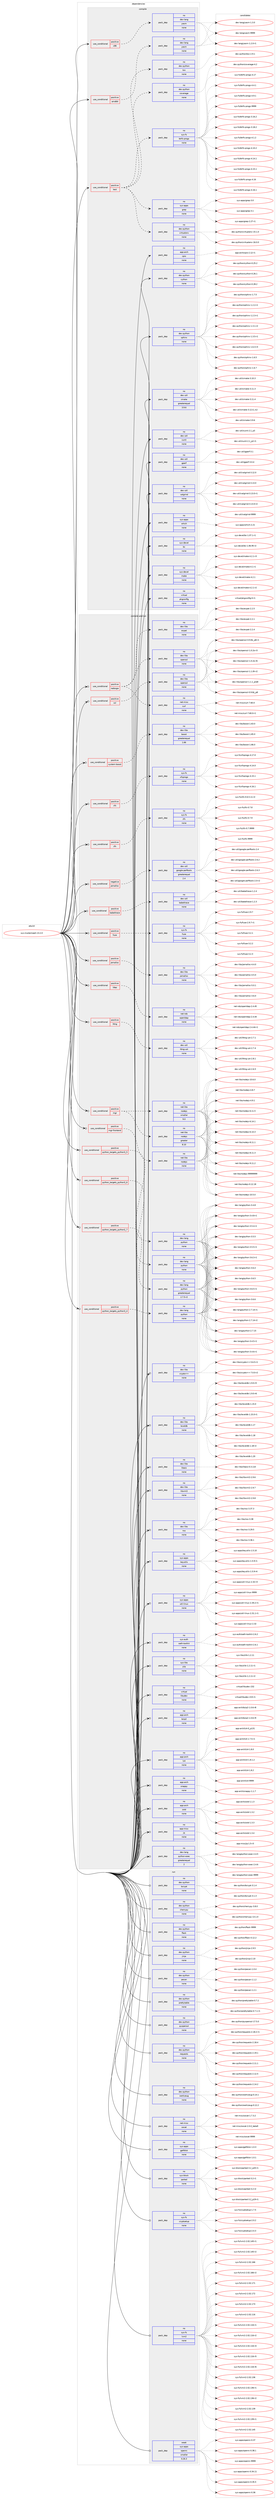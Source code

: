 digraph prolog {

# *************
# Graph options
# *************

newrank=true;
concentrate=true;
compound=true;
graph [rankdir=LR,fontname=Helvetica,fontsize=10,ranksep=1.5];#, ranksep=2.5, nodesep=0.2];
edge  [arrowhead=vee];
node  [fontname=Helvetica,fontsize=10];

# **********
# The ebuild
# **********

subgraph cluster_leftcol {
color=gray;
rank=same;
label=<<i>ebuild</i>>;
id [label="sys-cluster/ceph-13.2.0", color=red, width=4, href="../sys-cluster/ceph-13.2.0.svg"];
}

# ****************
# The dependencies
# ****************

subgraph cluster_midcol {
color=gray;
label=<<i>dependencies</i>>;
subgraph cluster_compile {
fillcolor="#eeeeee";
style=filled;
label=<<i>compile</i>>;
subgraph cond1330 {
dependency5275 [label=<<TABLE BORDER="0" CELLBORDER="1" CELLSPACING="0" CELLPADDING="4"><TR><TD ROWSPAN="3" CELLPADDING="10">use_conditional</TD></TR><TR><TD>positive</TD></TR><TR><TD>amd64</TD></TR></TABLE>>, shape=none, color=red];
subgraph pack3867 {
dependency5276 [label=<<TABLE BORDER="0" CELLBORDER="1" CELLSPACING="0" CELLPADDING="4" WIDTH="220"><TR><TD ROWSPAN="6" CELLPADDING="30">pack_dep</TD></TR><TR><TD WIDTH="110">no</TD></TR><TR><TD>dev-lang</TD></TR><TR><TD>yasm</TD></TR><TR><TD>none</TD></TR><TR><TD></TD></TR></TABLE>>, shape=none, color=blue];
}
dependency5275:e -> dependency5276:w [weight=20,style="dashed",arrowhead="vee"];
}
id:e -> dependency5275:w [weight=20,style="solid",arrowhead="vee"];
subgraph cond1331 {
dependency5277 [label=<<TABLE BORDER="0" CELLBORDER="1" CELLSPACING="0" CELLPADDING="4"><TR><TD ROWSPAN="3" CELLPADDING="10">use_conditional</TD></TR><TR><TD>positive</TD></TR><TR><TD>test</TD></TR></TABLE>>, shape=none, color=red];
subgraph pack3868 {
dependency5278 [label=<<TABLE BORDER="0" CELLBORDER="1" CELLSPACING="0" CELLPADDING="4" WIDTH="220"><TR><TD ROWSPAN="6" CELLPADDING="30">pack_dep</TD></TR><TR><TD WIDTH="110">no</TD></TR><TR><TD>dev-python</TD></TR><TR><TD>coverage</TD></TR><TR><TD>none</TD></TR><TR><TD></TD></TR></TABLE>>, shape=none, color=blue];
}
dependency5277:e -> dependency5278:w [weight=20,style="dashed",arrowhead="vee"];
subgraph pack3869 {
dependency5279 [label=<<TABLE BORDER="0" CELLBORDER="1" CELLSPACING="0" CELLPADDING="4" WIDTH="220"><TR><TD ROWSPAN="6" CELLPADDING="30">pack_dep</TD></TR><TR><TD WIDTH="110">no</TD></TR><TR><TD>dev-python</TD></TR><TR><TD>tox</TD></TR><TR><TD>none</TD></TR><TR><TD></TD></TR></TABLE>>, shape=none, color=blue];
}
dependency5277:e -> dependency5279:w [weight=20,style="dashed",arrowhead="vee"];
subgraph pack3870 {
dependency5280 [label=<<TABLE BORDER="0" CELLBORDER="1" CELLSPACING="0" CELLPADDING="4" WIDTH="220"><TR><TD ROWSPAN="6" CELLPADDING="30">pack_dep</TD></TR><TR><TD WIDTH="110">no</TD></TR><TR><TD>dev-python</TD></TR><TR><TD>virtualenv</TD></TR><TR><TD>none</TD></TR><TR><TD></TD></TR></TABLE>>, shape=none, color=blue];
}
dependency5277:e -> dependency5280:w [weight=20,style="dashed",arrowhead="vee"];
subgraph pack3871 {
dependency5281 [label=<<TABLE BORDER="0" CELLBORDER="1" CELLSPACING="0" CELLPADDING="4" WIDTH="220"><TR><TD ROWSPAN="6" CELLPADDING="30">pack_dep</TD></TR><TR><TD WIDTH="110">no</TD></TR><TR><TD>sys-apps</TD></TR><TR><TD>grep</TD></TR><TR><TD>none</TD></TR><TR><TD></TD></TR></TABLE>>, shape=none, color=blue];
}
dependency5277:e -> dependency5281:w [weight=20,style="dashed",arrowhead="vee"];
subgraph pack3872 {
dependency5282 [label=<<TABLE BORDER="0" CELLBORDER="1" CELLSPACING="0" CELLPADDING="4" WIDTH="220"><TR><TD ROWSPAN="6" CELLPADDING="30">pack_dep</TD></TR><TR><TD WIDTH="110">no</TD></TR><TR><TD>sys-fs</TD></TR><TR><TD>btrfs-progs</TD></TR><TR><TD>none</TD></TR><TR><TD></TD></TR></TABLE>>, shape=none, color=blue];
}
dependency5277:e -> dependency5282:w [weight=20,style="dashed",arrowhead="vee"];
}
id:e -> dependency5277:w [weight=20,style="solid",arrowhead="vee"];
subgraph cond1332 {
dependency5283 [label=<<TABLE BORDER="0" CELLBORDER="1" CELLSPACING="0" CELLPADDING="4"><TR><TD ROWSPAN="3" CELLPADDING="10">use_conditional</TD></TR><TR><TD>positive</TD></TR><TR><TD>x86</TD></TR></TABLE>>, shape=none, color=red];
subgraph pack3873 {
dependency5284 [label=<<TABLE BORDER="0" CELLBORDER="1" CELLSPACING="0" CELLPADDING="4" WIDTH="220"><TR><TD ROWSPAN="6" CELLPADDING="30">pack_dep</TD></TR><TR><TD WIDTH="110">no</TD></TR><TR><TD>dev-lang</TD></TR><TR><TD>yasm</TD></TR><TR><TD>none</TD></TR><TR><TD></TD></TR></TABLE>>, shape=none, color=blue];
}
dependency5283:e -> dependency5284:w [weight=20,style="dashed",arrowhead="vee"];
}
id:e -> dependency5283:w [weight=20,style="solid",arrowhead="vee"];
subgraph pack3874 {
dependency5285 [label=<<TABLE BORDER="0" CELLBORDER="1" CELLSPACING="0" CELLPADDING="4" WIDTH="220"><TR><TD ROWSPAN="6" CELLPADDING="30">pack_dep</TD></TR><TR><TD WIDTH="110">no</TD></TR><TR><TD>app-arch</TD></TR><TR><TD>cpio</TD></TR><TR><TD>none</TD></TR><TR><TD></TD></TR></TABLE>>, shape=none, color=blue];
}
id:e -> dependency5285:w [weight=20,style="solid",arrowhead="vee"];
subgraph pack3875 {
dependency5286 [label=<<TABLE BORDER="0" CELLBORDER="1" CELLSPACING="0" CELLPADDING="4" WIDTH="220"><TR><TD ROWSPAN="6" CELLPADDING="30">pack_dep</TD></TR><TR><TD WIDTH="110">no</TD></TR><TR><TD>dev-python</TD></TR><TR><TD>cython</TD></TR><TR><TD>none</TD></TR><TR><TD></TD></TR></TABLE>>, shape=none, color=blue];
}
id:e -> dependency5286:w [weight=20,style="solid",arrowhead="vee"];
subgraph pack3876 {
dependency5287 [label=<<TABLE BORDER="0" CELLBORDER="1" CELLSPACING="0" CELLPADDING="4" WIDTH="220"><TR><TD ROWSPAN="6" CELLPADDING="30">pack_dep</TD></TR><TR><TD WIDTH="110">no</TD></TR><TR><TD>dev-python</TD></TR><TR><TD>sphinx</TD></TR><TR><TD>none</TD></TR><TR><TD></TD></TR></TABLE>>, shape=none, color=blue];
}
id:e -> dependency5287:w [weight=20,style="solid",arrowhead="vee"];
subgraph pack3877 {
dependency5288 [label=<<TABLE BORDER="0" CELLBORDER="1" CELLSPACING="0" CELLPADDING="4" WIDTH="220"><TR><TD ROWSPAN="6" CELLPADDING="30">pack_dep</TD></TR><TR><TD WIDTH="110">no</TD></TR><TR><TD>dev-util</TD></TR><TR><TD>cmake</TD></TR><TR><TD>greaterequal</TD></TR><TR><TD>3.9.6</TD></TR></TABLE>>, shape=none, color=blue];
}
id:e -> dependency5288:w [weight=20,style="solid",arrowhead="vee"];
subgraph pack3878 {
dependency5289 [label=<<TABLE BORDER="0" CELLBORDER="1" CELLSPACING="0" CELLPADDING="4" WIDTH="220"><TR><TD ROWSPAN="6" CELLPADDING="30">pack_dep</TD></TR><TR><TD WIDTH="110">no</TD></TR><TR><TD>dev-util</TD></TR><TR><TD>cunit</TD></TR><TR><TD>none</TD></TR><TR><TD></TD></TR></TABLE>>, shape=none, color=blue];
}
id:e -> dependency5289:w [weight=20,style="solid",arrowhead="vee"];
subgraph pack3879 {
dependency5290 [label=<<TABLE BORDER="0" CELLBORDER="1" CELLSPACING="0" CELLPADDING="4" WIDTH="220"><TR><TD ROWSPAN="6" CELLPADDING="30">pack_dep</TD></TR><TR><TD WIDTH="110">no</TD></TR><TR><TD>dev-util</TD></TR><TR><TD>gperf</TD></TR><TR><TD>none</TD></TR><TR><TD></TD></TR></TABLE>>, shape=none, color=blue];
}
id:e -> dependency5290:w [weight=20,style="solid",arrowhead="vee"];
subgraph pack3880 {
dependency5291 [label=<<TABLE BORDER="0" CELLBORDER="1" CELLSPACING="0" CELLPADDING="4" WIDTH="220"><TR><TD ROWSPAN="6" CELLPADDING="30">pack_dep</TD></TR><TR><TD WIDTH="110">no</TD></TR><TR><TD>dev-util</TD></TR><TR><TD>valgrind</TD></TR><TR><TD>none</TD></TR><TR><TD></TD></TR></TABLE>>, shape=none, color=blue];
}
id:e -> dependency5291:w [weight=20,style="solid",arrowhead="vee"];
subgraph pack3881 {
dependency5292 [label=<<TABLE BORDER="0" CELLBORDER="1" CELLSPACING="0" CELLPADDING="4" WIDTH="220"><TR><TD ROWSPAN="6" CELLPADDING="30">pack_dep</TD></TR><TR><TD WIDTH="110">no</TD></TR><TR><TD>sys-apps</TD></TR><TR><TD>which</TD></TR><TR><TD>none</TD></TR><TR><TD></TD></TR></TABLE>>, shape=none, color=blue];
}
id:e -> dependency5292:w [weight=20,style="solid",arrowhead="vee"];
subgraph pack3882 {
dependency5293 [label=<<TABLE BORDER="0" CELLBORDER="1" CELLSPACING="0" CELLPADDING="4" WIDTH="220"><TR><TD ROWSPAN="6" CELLPADDING="30">pack_dep</TD></TR><TR><TD WIDTH="110">no</TD></TR><TR><TD>sys-devel</TD></TR><TR><TD>bc</TD></TR><TR><TD>none</TD></TR><TR><TD></TD></TR></TABLE>>, shape=none, color=blue];
}
id:e -> dependency5293:w [weight=20,style="solid",arrowhead="vee"];
subgraph pack3883 {
dependency5294 [label=<<TABLE BORDER="0" CELLBORDER="1" CELLSPACING="0" CELLPADDING="4" WIDTH="220"><TR><TD ROWSPAN="6" CELLPADDING="30">pack_dep</TD></TR><TR><TD WIDTH="110">no</TD></TR><TR><TD>sys-devel</TD></TR><TR><TD>make</TD></TR><TR><TD>none</TD></TR><TR><TD></TD></TR></TABLE>>, shape=none, color=blue];
}
id:e -> dependency5294:w [weight=20,style="solid",arrowhead="vee"];
subgraph pack3884 {
dependency5295 [label=<<TABLE BORDER="0" CELLBORDER="1" CELLSPACING="0" CELLPADDING="4" WIDTH="220"><TR><TD ROWSPAN="6" CELLPADDING="30">pack_dep</TD></TR><TR><TD WIDTH="110">no</TD></TR><TR><TD>virtual</TD></TR><TR><TD>pkgconfig</TD></TR><TR><TD>none</TD></TR><TR><TD></TD></TR></TABLE>>, shape=none, color=blue];
}
id:e -> dependency5295:w [weight=20,style="solid",arrowhead="vee"];
}
subgraph cluster_compileandrun {
fillcolor="#eeeeee";
style=filled;
label=<<i>compile and run</i>>;
subgraph cond1333 {
dependency5296 [label=<<TABLE BORDER="0" CELLBORDER="1" CELLSPACING="0" CELLPADDING="4"><TR><TD ROWSPAN="3" CELLPADDING="10">use_conditional</TD></TR><TR><TD>negative</TD></TR><TR><TD>jemalloc</TD></TR></TABLE>>, shape=none, color=red];
subgraph pack3885 {
dependency5297 [label=<<TABLE BORDER="0" CELLBORDER="1" CELLSPACING="0" CELLPADDING="4" WIDTH="220"><TR><TD ROWSPAN="6" CELLPADDING="30">pack_dep</TD></TR><TR><TD WIDTH="110">no</TD></TR><TR><TD>dev-util</TD></TR><TR><TD>google-perftools</TD></TR><TR><TD>greaterequal</TD></TR><TR><TD>2.4</TD></TR></TABLE>>, shape=none, color=blue];
}
dependency5296:e -> dependency5297:w [weight=20,style="dashed",arrowhead="vee"];
}
id:e -> dependency5296:w [weight=20,style="solid",arrowhead="odotvee"];
subgraph cond1334 {
dependency5298 [label=<<TABLE BORDER="0" CELLBORDER="1" CELLSPACING="0" CELLPADDING="4"><TR><TD ROWSPAN="3" CELLPADDING="10">use_conditional</TD></TR><TR><TD>positive</TD></TR><TR><TD>babeltrace</TD></TR></TABLE>>, shape=none, color=red];
subgraph pack3886 {
dependency5299 [label=<<TABLE BORDER="0" CELLBORDER="1" CELLSPACING="0" CELLPADDING="4" WIDTH="220"><TR><TD ROWSPAN="6" CELLPADDING="30">pack_dep</TD></TR><TR><TD WIDTH="110">no</TD></TR><TR><TD>dev-util</TD></TR><TR><TD>babeltrace</TD></TR><TR><TD>none</TD></TR><TR><TD></TD></TR></TABLE>>, shape=none, color=blue];
}
dependency5298:e -> dependency5299:w [weight=20,style="dashed",arrowhead="vee"];
}
id:e -> dependency5298:w [weight=20,style="solid",arrowhead="odotvee"];
subgraph cond1335 {
dependency5300 [label=<<TABLE BORDER="0" CELLBORDER="1" CELLSPACING="0" CELLPADDING="4"><TR><TD ROWSPAN="3" CELLPADDING="10">use_conditional</TD></TR><TR><TD>positive</TD></TR><TR><TD>fuse</TD></TR></TABLE>>, shape=none, color=red];
subgraph pack3887 {
dependency5301 [label=<<TABLE BORDER="0" CELLBORDER="1" CELLSPACING="0" CELLPADDING="4" WIDTH="220"><TR><TD ROWSPAN="6" CELLPADDING="30">pack_dep</TD></TR><TR><TD WIDTH="110">no</TD></TR><TR><TD>sys-fs</TD></TR><TR><TD>fuse</TD></TR><TR><TD>none</TD></TR><TR><TD></TD></TR></TABLE>>, shape=none, color=blue];
}
dependency5300:e -> dependency5301:w [weight=20,style="dashed",arrowhead="vee"];
}
id:e -> dependency5300:w [weight=20,style="solid",arrowhead="odotvee"];
subgraph cond1336 {
dependency5302 [label=<<TABLE BORDER="0" CELLBORDER="1" CELLSPACING="0" CELLPADDING="4"><TR><TD ROWSPAN="3" CELLPADDING="10">use_conditional</TD></TR><TR><TD>positive</TD></TR><TR><TD>jemalloc</TD></TR></TABLE>>, shape=none, color=red];
subgraph pack3888 {
dependency5303 [label=<<TABLE BORDER="0" CELLBORDER="1" CELLSPACING="0" CELLPADDING="4" WIDTH="220"><TR><TD ROWSPAN="6" CELLPADDING="30">pack_dep</TD></TR><TR><TD WIDTH="110">no</TD></TR><TR><TD>dev-libs</TD></TR><TR><TD>jemalloc</TD></TR><TR><TD>none</TD></TR><TR><TD></TD></TR></TABLE>>, shape=none, color=blue];
}
dependency5302:e -> dependency5303:w [weight=20,style="dashed",arrowhead="vee"];
}
id:e -> dependency5302:w [weight=20,style="solid",arrowhead="odotvee"];
subgraph cond1337 {
dependency5304 [label=<<TABLE BORDER="0" CELLBORDER="1" CELLSPACING="0" CELLPADDING="4"><TR><TD ROWSPAN="3" CELLPADDING="10">use_conditional</TD></TR><TR><TD>positive</TD></TR><TR><TD>ldap</TD></TR></TABLE>>, shape=none, color=red];
subgraph pack3889 {
dependency5305 [label=<<TABLE BORDER="0" CELLBORDER="1" CELLSPACING="0" CELLPADDING="4" WIDTH="220"><TR><TD ROWSPAN="6" CELLPADDING="30">pack_dep</TD></TR><TR><TD WIDTH="110">no</TD></TR><TR><TD>net-nds</TD></TR><TR><TD>openldap</TD></TR><TR><TD>none</TD></TR><TR><TD></TD></TR></TABLE>>, shape=none, color=blue];
}
dependency5304:e -> dependency5305:w [weight=20,style="dashed",arrowhead="vee"];
}
id:e -> dependency5304:w [weight=20,style="solid",arrowhead="odotvee"];
subgraph cond1338 {
dependency5306 [label=<<TABLE BORDER="0" CELLBORDER="1" CELLSPACING="0" CELLPADDING="4"><TR><TD ROWSPAN="3" CELLPADDING="10">use_conditional</TD></TR><TR><TD>positive</TD></TR><TR><TD>lttng</TD></TR></TABLE>>, shape=none, color=red];
subgraph pack3890 {
dependency5307 [label=<<TABLE BORDER="0" CELLBORDER="1" CELLSPACING="0" CELLPADDING="4" WIDTH="220"><TR><TD ROWSPAN="6" CELLPADDING="30">pack_dep</TD></TR><TR><TD WIDTH="110">no</TD></TR><TR><TD>dev-util</TD></TR><TR><TD>lttng-ust</TD></TR><TR><TD>none</TD></TR><TR><TD></TD></TR></TABLE>>, shape=none, color=blue];
}
dependency5306:e -> dependency5307:w [weight=20,style="dashed",arrowhead="vee"];
}
id:e -> dependency5306:w [weight=20,style="solid",arrowhead="odotvee"];
subgraph cond1339 {
dependency5308 [label=<<TABLE BORDER="0" CELLBORDER="1" CELLSPACING="0" CELLPADDING="4"><TR><TD ROWSPAN="3" CELLPADDING="10">use_conditional</TD></TR><TR><TD>positive</TD></TR><TR><TD>mgr</TD></TR></TABLE>>, shape=none, color=red];
subgraph pack3891 {
dependency5309 [label=<<TABLE BORDER="0" CELLBORDER="1" CELLSPACING="0" CELLPADDING="4" WIDTH="220"><TR><TD ROWSPAN="6" CELLPADDING="30">pack_dep</TD></TR><TR><TD WIDTH="110">no</TD></TR><TR><TD>net-libs</TD></TR><TR><TD>nodejs</TD></TR><TR><TD>smaller</TD></TR><TR><TD>9.0</TD></TR></TABLE>>, shape=none, color=blue];
}
dependency5308:e -> dependency5309:w [weight=20,style="dashed",arrowhead="vee"];
subgraph pack3892 {
dependency5310 [label=<<TABLE BORDER="0" CELLBORDER="1" CELLSPACING="0" CELLPADDING="4" WIDTH="220"><TR><TD ROWSPAN="6" CELLPADDING="30">pack_dep</TD></TR><TR><TD WIDTH="110">no</TD></TR><TR><TD>net-libs</TD></TR><TR><TD>nodejs</TD></TR><TR><TD>greater</TD></TR><TR><TD>8.10</TD></TR></TABLE>>, shape=none, color=blue];
}
dependency5308:e -> dependency5310:w [weight=20,style="dashed",arrowhead="vee"];
}
id:e -> dependency5308:w [weight=20,style="solid",arrowhead="odotvee"];
subgraph cond1340 {
dependency5311 [label=<<TABLE BORDER="0" CELLBORDER="1" CELLSPACING="0" CELLPADDING="4"><TR><TD ROWSPAN="3" CELLPADDING="10">use_conditional</TD></TR><TR><TD>positive</TD></TR><TR><TD>mgr-frontend</TD></TR></TABLE>>, shape=none, color=red];
subgraph pack3893 {
dependency5312 [label=<<TABLE BORDER="0" CELLBORDER="1" CELLSPACING="0" CELLPADDING="4" WIDTH="220"><TR><TD ROWSPAN="6" CELLPADDING="30">pack_dep</TD></TR><TR><TD WIDTH="110">no</TD></TR><TR><TD>net-libs</TD></TR><TR><TD>nodejs</TD></TR><TR><TD>none</TD></TR><TR><TD></TD></TR></TABLE>>, shape=none, color=blue];
}
dependency5311:e -> dependency5312:w [weight=20,style="dashed",arrowhead="vee"];
}
id:e -> dependency5311:w [weight=20,style="solid",arrowhead="odotvee"];
subgraph cond1341 {
dependency5313 [label=<<TABLE BORDER="0" CELLBORDER="1" CELLSPACING="0" CELLPADDING="4"><TR><TD ROWSPAN="3" CELLPADDING="10">use_conditional</TD></TR><TR><TD>positive</TD></TR><TR><TD>python_targets_python2_7</TD></TR></TABLE>>, shape=none, color=red];
subgraph pack3894 {
dependency5314 [label=<<TABLE BORDER="0" CELLBORDER="1" CELLSPACING="0" CELLPADDING="4" WIDTH="220"><TR><TD ROWSPAN="6" CELLPADDING="30">pack_dep</TD></TR><TR><TD WIDTH="110">no</TD></TR><TR><TD>dev-lang</TD></TR><TR><TD>python</TD></TR><TR><TD>greaterequal</TD></TR><TR><TD>2.7.5-r2</TD></TR></TABLE>>, shape=none, color=blue];
}
dependency5313:e -> dependency5314:w [weight=20,style="dashed",arrowhead="vee"];
}
id:e -> dependency5313:w [weight=20,style="solid",arrowhead="odotvee"];
subgraph cond1342 {
dependency5315 [label=<<TABLE BORDER="0" CELLBORDER="1" CELLSPACING="0" CELLPADDING="4"><TR><TD ROWSPAN="3" CELLPADDING="10">use_conditional</TD></TR><TR><TD>positive</TD></TR><TR><TD>python_targets_python3_4</TD></TR></TABLE>>, shape=none, color=red];
subgraph pack3895 {
dependency5316 [label=<<TABLE BORDER="0" CELLBORDER="1" CELLSPACING="0" CELLPADDING="4" WIDTH="220"><TR><TD ROWSPAN="6" CELLPADDING="30">pack_dep</TD></TR><TR><TD WIDTH="110">no</TD></TR><TR><TD>dev-lang</TD></TR><TR><TD>python</TD></TR><TR><TD>none</TD></TR><TR><TD></TD></TR></TABLE>>, shape=none, color=blue];
}
dependency5315:e -> dependency5316:w [weight=20,style="dashed",arrowhead="vee"];
}
id:e -> dependency5315:w [weight=20,style="solid",arrowhead="odotvee"];
subgraph cond1343 {
dependency5317 [label=<<TABLE BORDER="0" CELLBORDER="1" CELLSPACING="0" CELLPADDING="4"><TR><TD ROWSPAN="3" CELLPADDING="10">use_conditional</TD></TR><TR><TD>positive</TD></TR><TR><TD>python_targets_python3_5</TD></TR></TABLE>>, shape=none, color=red];
subgraph pack3896 {
dependency5318 [label=<<TABLE BORDER="0" CELLBORDER="1" CELLSPACING="0" CELLPADDING="4" WIDTH="220"><TR><TD ROWSPAN="6" CELLPADDING="30">pack_dep</TD></TR><TR><TD WIDTH="110">no</TD></TR><TR><TD>dev-lang</TD></TR><TR><TD>python</TD></TR><TR><TD>none</TD></TR><TR><TD></TD></TR></TABLE>>, shape=none, color=blue];
}
dependency5317:e -> dependency5318:w [weight=20,style="dashed",arrowhead="vee"];
}
id:e -> dependency5317:w [weight=20,style="solid",arrowhead="odotvee"];
subgraph cond1344 {
dependency5319 [label=<<TABLE BORDER="0" CELLBORDER="1" CELLSPACING="0" CELLPADDING="4"><TR><TD ROWSPAN="3" CELLPADDING="10">use_conditional</TD></TR><TR><TD>positive</TD></TR><TR><TD>python_targets_python3_6</TD></TR></TABLE>>, shape=none, color=red];
subgraph pack3897 {
dependency5320 [label=<<TABLE BORDER="0" CELLBORDER="1" CELLSPACING="0" CELLPADDING="4" WIDTH="220"><TR><TD ROWSPAN="6" CELLPADDING="30">pack_dep</TD></TR><TR><TD WIDTH="110">no</TD></TR><TR><TD>dev-lang</TD></TR><TR><TD>python</TD></TR><TR><TD>none</TD></TR><TR><TD></TD></TR></TABLE>>, shape=none, color=blue];
}
dependency5319:e -> dependency5320:w [weight=20,style="dashed",arrowhead="vee"];
}
id:e -> dependency5319:w [weight=20,style="solid",arrowhead="odotvee"];
subgraph cond1345 {
dependency5321 [label=<<TABLE BORDER="0" CELLBORDER="1" CELLSPACING="0" CELLPADDING="4"><TR><TD ROWSPAN="3" CELLPADDING="10">use_conditional</TD></TR><TR><TD>positive</TD></TR><TR><TD>radosgw</TD></TR></TABLE>>, shape=none, color=red];
subgraph pack3898 {
dependency5322 [label=<<TABLE BORDER="0" CELLBORDER="1" CELLSPACING="0" CELLPADDING="4" WIDTH="220"><TR><TD ROWSPAN="6" CELLPADDING="30">pack_dep</TD></TR><TR><TD WIDTH="110">no</TD></TR><TR><TD>dev-libs</TD></TR><TR><TD>expat</TD></TR><TR><TD>none</TD></TR><TR><TD></TD></TR></TABLE>>, shape=none, color=blue];
}
dependency5321:e -> dependency5322:w [weight=20,style="dashed",arrowhead="vee"];
subgraph pack3899 {
dependency5323 [label=<<TABLE BORDER="0" CELLBORDER="1" CELLSPACING="0" CELLPADDING="4" WIDTH="220"><TR><TD ROWSPAN="6" CELLPADDING="30">pack_dep</TD></TR><TR><TD WIDTH="110">no</TD></TR><TR><TD>dev-libs</TD></TR><TR><TD>openssl</TD></TR><TR><TD>none</TD></TR><TR><TD></TD></TR></TABLE>>, shape=none, color=blue];
}
dependency5321:e -> dependency5323:w [weight=20,style="dashed",arrowhead="vee"];
subgraph pack3900 {
dependency5324 [label=<<TABLE BORDER="0" CELLBORDER="1" CELLSPACING="0" CELLPADDING="4" WIDTH="220"><TR><TD ROWSPAN="6" CELLPADDING="30">pack_dep</TD></TR><TR><TD WIDTH="110">no</TD></TR><TR><TD>net-misc</TD></TR><TR><TD>curl</TD></TR><TR><TD>none</TD></TR><TR><TD></TD></TR></TABLE>>, shape=none, color=blue];
}
dependency5321:e -> dependency5324:w [weight=20,style="dashed",arrowhead="vee"];
}
id:e -> dependency5321:w [weight=20,style="solid",arrowhead="odotvee"];
subgraph cond1346 {
dependency5325 [label=<<TABLE BORDER="0" CELLBORDER="1" CELLSPACING="0" CELLPADDING="4"><TR><TD ROWSPAN="3" CELLPADDING="10">use_conditional</TD></TR><TR><TD>positive</TD></TR><TR><TD>ssl</TD></TR></TABLE>>, shape=none, color=red];
subgraph pack3901 {
dependency5326 [label=<<TABLE BORDER="0" CELLBORDER="1" CELLSPACING="0" CELLPADDING="4" WIDTH="220"><TR><TD ROWSPAN="6" CELLPADDING="30">pack_dep</TD></TR><TR><TD WIDTH="110">no</TD></TR><TR><TD>dev-libs</TD></TR><TR><TD>openssl</TD></TR><TR><TD>none</TD></TR><TR><TD></TD></TR></TABLE>>, shape=none, color=blue];
}
dependency5325:e -> dependency5326:w [weight=20,style="dashed",arrowhead="vee"];
}
id:e -> dependency5325:w [weight=20,style="solid",arrowhead="odotvee"];
subgraph cond1347 {
dependency5327 [label=<<TABLE BORDER="0" CELLBORDER="1" CELLSPACING="0" CELLPADDING="4"><TR><TD ROWSPAN="3" CELLPADDING="10">use_conditional</TD></TR><TR><TD>positive</TD></TR><TR><TD>system-boost</TD></TR></TABLE>>, shape=none, color=red];
subgraph pack3902 {
dependency5328 [label=<<TABLE BORDER="0" CELLBORDER="1" CELLSPACING="0" CELLPADDING="4" WIDTH="220"><TR><TD ROWSPAN="6" CELLPADDING="30">pack_dep</TD></TR><TR><TD WIDTH="110">no</TD></TR><TR><TD>dev-libs</TD></TR><TR><TD>boost</TD></TR><TR><TD>greaterequal</TD></TR><TR><TD>1.66</TD></TR></TABLE>>, shape=none, color=blue];
}
dependency5327:e -> dependency5328:w [weight=20,style="dashed",arrowhead="vee"];
}
id:e -> dependency5327:w [weight=20,style="solid",arrowhead="odotvee"];
subgraph cond1348 {
dependency5329 [label=<<TABLE BORDER="0" CELLBORDER="1" CELLSPACING="0" CELLPADDING="4"><TR><TD ROWSPAN="3" CELLPADDING="10">use_conditional</TD></TR><TR><TD>positive</TD></TR><TR><TD>xfs</TD></TR></TABLE>>, shape=none, color=red];
subgraph pack3903 {
dependency5330 [label=<<TABLE BORDER="0" CELLBORDER="1" CELLSPACING="0" CELLPADDING="4" WIDTH="220"><TR><TD ROWSPAN="6" CELLPADDING="30">pack_dep</TD></TR><TR><TD WIDTH="110">no</TD></TR><TR><TD>sys-fs</TD></TR><TR><TD>xfsprogs</TD></TR><TR><TD>none</TD></TR><TR><TD></TD></TR></TABLE>>, shape=none, color=blue];
}
dependency5329:e -> dependency5330:w [weight=20,style="dashed",arrowhead="vee"];
}
id:e -> dependency5329:w [weight=20,style="solid",arrowhead="odotvee"];
subgraph cond1349 {
dependency5331 [label=<<TABLE BORDER="0" CELLBORDER="1" CELLSPACING="0" CELLPADDING="4"><TR><TD ROWSPAN="3" CELLPADDING="10">use_conditional</TD></TR><TR><TD>positive</TD></TR><TR><TD>zfs</TD></TR></TABLE>>, shape=none, color=red];
subgraph pack3904 {
dependency5332 [label=<<TABLE BORDER="0" CELLBORDER="1" CELLSPACING="0" CELLPADDING="4" WIDTH="220"><TR><TD ROWSPAN="6" CELLPADDING="30">pack_dep</TD></TR><TR><TD WIDTH="110">no</TD></TR><TR><TD>sys-fs</TD></TR><TR><TD>zfs</TD></TR><TR><TD>none</TD></TR><TR><TD></TD></TR></TABLE>>, shape=none, color=blue];
}
dependency5331:e -> dependency5332:w [weight=20,style="dashed",arrowhead="vee"];
}
id:e -> dependency5331:w [weight=20,style="solid",arrowhead="odotvee"];
subgraph pack3905 {
dependency5333 [label=<<TABLE BORDER="0" CELLBORDER="1" CELLSPACING="0" CELLPADDING="4" WIDTH="220"><TR><TD ROWSPAN="6" CELLPADDING="30">pack_dep</TD></TR><TR><TD WIDTH="110">no</TD></TR><TR><TD>app-arch</TD></TR><TR><TD>bzip2</TD></TR><TR><TD>none</TD></TR><TR><TD></TD></TR></TABLE>>, shape=none, color=blue];
}
id:e -> dependency5333:w [weight=20,style="solid",arrowhead="odotvee"];
subgraph pack3906 {
dependency5334 [label=<<TABLE BORDER="0" CELLBORDER="1" CELLSPACING="0" CELLPADDING="4" WIDTH="220"><TR><TD ROWSPAN="6" CELLPADDING="30">pack_dep</TD></TR><TR><TD WIDTH="110">no</TD></TR><TR><TD>app-arch</TD></TR><TR><TD>lz4</TD></TR><TR><TD>none</TD></TR><TR><TD></TD></TR></TABLE>>, shape=none, color=blue];
}
id:e -> dependency5334:w [weight=20,style="solid",arrowhead="odotvee"];
subgraph pack3907 {
dependency5335 [label=<<TABLE BORDER="0" CELLBORDER="1" CELLSPACING="0" CELLPADDING="4" WIDTH="220"><TR><TD ROWSPAN="6" CELLPADDING="30">pack_dep</TD></TR><TR><TD WIDTH="110">no</TD></TR><TR><TD>app-arch</TD></TR><TR><TD>snappy</TD></TR><TR><TD>none</TD></TR><TR><TD></TD></TR></TABLE>>, shape=none, color=blue];
}
id:e -> dependency5335:w [weight=20,style="solid",arrowhead="odotvee"];
subgraph pack3908 {
dependency5336 [label=<<TABLE BORDER="0" CELLBORDER="1" CELLSPACING="0" CELLPADDING="4" WIDTH="220"><TR><TD ROWSPAN="6" CELLPADDING="30">pack_dep</TD></TR><TR><TD WIDTH="110">no</TD></TR><TR><TD>app-arch</TD></TR><TR><TD>zstd</TD></TR><TR><TD>none</TD></TR><TR><TD></TD></TR></TABLE>>, shape=none, color=blue];
}
id:e -> dependency5336:w [weight=20,style="solid",arrowhead="odotvee"];
subgraph pack3909 {
dependency5337 [label=<<TABLE BORDER="0" CELLBORDER="1" CELLSPACING="0" CELLPADDING="4" WIDTH="220"><TR><TD ROWSPAN="6" CELLPADDING="30">pack_dep</TD></TR><TR><TD WIDTH="110">no</TD></TR><TR><TD>app-misc</TD></TR><TR><TD>jq</TD></TR><TR><TD>none</TD></TR><TR><TD></TD></TR></TABLE>>, shape=none, color=blue];
}
id:e -> dependency5337:w [weight=20,style="solid",arrowhead="odotvee"];
subgraph pack3910 {
dependency5338 [label=<<TABLE BORDER="0" CELLBORDER="1" CELLSPACING="0" CELLPADDING="4" WIDTH="220"><TR><TD ROWSPAN="6" CELLPADDING="30">pack_dep</TD></TR><TR><TD WIDTH="110">no</TD></TR><TR><TD>dev-lang</TD></TR><TR><TD>python-exec</TD></TR><TR><TD>greaterequal</TD></TR><TR><TD>2</TD></TR></TABLE>>, shape=none, color=blue];
}
id:e -> dependency5338:w [weight=20,style="solid",arrowhead="odotvee"];
subgraph pack3911 {
dependency5339 [label=<<TABLE BORDER="0" CELLBORDER="1" CELLSPACING="0" CELLPADDING="4" WIDTH="220"><TR><TD ROWSPAN="6" CELLPADDING="30">pack_dep</TD></TR><TR><TD WIDTH="110">no</TD></TR><TR><TD>dev-libs</TD></TR><TR><TD>crypto++</TD></TR><TR><TD>none</TD></TR><TR><TD></TD></TR></TABLE>>, shape=none, color=blue];
}
id:e -> dependency5339:w [weight=20,style="solid",arrowhead="odotvee"];
subgraph pack3912 {
dependency5340 [label=<<TABLE BORDER="0" CELLBORDER="1" CELLSPACING="0" CELLPADDING="4" WIDTH="220"><TR><TD ROWSPAN="6" CELLPADDING="30">pack_dep</TD></TR><TR><TD WIDTH="110">no</TD></TR><TR><TD>dev-libs</TD></TR><TR><TD>leveldb</TD></TR><TR><TD>none</TD></TR><TR><TD></TD></TR></TABLE>>, shape=none, color=blue];
}
id:e -> dependency5340:w [weight=20,style="solid",arrowhead="odotvee"];
subgraph pack3913 {
dependency5341 [label=<<TABLE BORDER="0" CELLBORDER="1" CELLSPACING="0" CELLPADDING="4" WIDTH="220"><TR><TD ROWSPAN="6" CELLPADDING="30">pack_dep</TD></TR><TR><TD WIDTH="110">no</TD></TR><TR><TD>dev-libs</TD></TR><TR><TD>libaio</TD></TR><TR><TD>none</TD></TR><TR><TD></TD></TR></TABLE>>, shape=none, color=blue];
}
id:e -> dependency5341:w [weight=20,style="solid",arrowhead="odotvee"];
subgraph pack3914 {
dependency5342 [label=<<TABLE BORDER="0" CELLBORDER="1" CELLSPACING="0" CELLPADDING="4" WIDTH="220"><TR><TD ROWSPAN="6" CELLPADDING="30">pack_dep</TD></TR><TR><TD WIDTH="110">no</TD></TR><TR><TD>dev-libs</TD></TR><TR><TD>libxml2</TD></TR><TR><TD>none</TD></TR><TR><TD></TD></TR></TABLE>>, shape=none, color=blue];
}
id:e -> dependency5342:w [weight=20,style="solid",arrowhead="odotvee"];
subgraph pack3915 {
dependency5343 [label=<<TABLE BORDER="0" CELLBORDER="1" CELLSPACING="0" CELLPADDING="4" WIDTH="220"><TR><TD ROWSPAN="6" CELLPADDING="30">pack_dep</TD></TR><TR><TD WIDTH="110">no</TD></TR><TR><TD>dev-libs</TD></TR><TR><TD>nss</TD></TR><TR><TD>none</TD></TR><TR><TD></TD></TR></TABLE>>, shape=none, color=blue];
}
id:e -> dependency5343:w [weight=20,style="solid",arrowhead="odotvee"];
subgraph pack3916 {
dependency5344 [label=<<TABLE BORDER="0" CELLBORDER="1" CELLSPACING="0" CELLPADDING="4" WIDTH="220"><TR><TD ROWSPAN="6" CELLPADDING="30">pack_dep</TD></TR><TR><TD WIDTH="110">no</TD></TR><TR><TD>sys-apps</TD></TR><TR><TD>keyutils</TD></TR><TR><TD>none</TD></TR><TR><TD></TD></TR></TABLE>>, shape=none, color=blue];
}
id:e -> dependency5344:w [weight=20,style="solid",arrowhead="odotvee"];
subgraph pack3917 {
dependency5345 [label=<<TABLE BORDER="0" CELLBORDER="1" CELLSPACING="0" CELLPADDING="4" WIDTH="220"><TR><TD ROWSPAN="6" CELLPADDING="30">pack_dep</TD></TR><TR><TD WIDTH="110">no</TD></TR><TR><TD>sys-apps</TD></TR><TR><TD>util-linux</TD></TR><TR><TD>none</TD></TR><TR><TD></TD></TR></TABLE>>, shape=none, color=blue];
}
id:e -> dependency5345:w [weight=20,style="solid",arrowhead="odotvee"];
subgraph pack3918 {
dependency5346 [label=<<TABLE BORDER="0" CELLBORDER="1" CELLSPACING="0" CELLPADDING="4" WIDTH="220"><TR><TD ROWSPAN="6" CELLPADDING="30">pack_dep</TD></TR><TR><TD WIDTH="110">no</TD></TR><TR><TD>sys-auth</TD></TR><TR><TD>oath-toolkit</TD></TR><TR><TD>none</TD></TR><TR><TD></TD></TR></TABLE>>, shape=none, color=blue];
}
id:e -> dependency5346:w [weight=20,style="solid",arrowhead="odotvee"];
subgraph pack3919 {
dependency5347 [label=<<TABLE BORDER="0" CELLBORDER="1" CELLSPACING="0" CELLPADDING="4" WIDTH="220"><TR><TD ROWSPAN="6" CELLPADDING="30">pack_dep</TD></TR><TR><TD WIDTH="110">no</TD></TR><TR><TD>sys-libs</TD></TR><TR><TD>zlib</TD></TR><TR><TD>none</TD></TR><TR><TD></TD></TR></TABLE>>, shape=none, color=blue];
}
id:e -> dependency5347:w [weight=20,style="solid",arrowhead="odotvee"];
subgraph pack3920 {
dependency5348 [label=<<TABLE BORDER="0" CELLBORDER="1" CELLSPACING="0" CELLPADDING="4" WIDTH="220"><TR><TD ROWSPAN="6" CELLPADDING="30">pack_dep</TD></TR><TR><TD WIDTH="110">no</TD></TR><TR><TD>virtual</TD></TR><TR><TD>libudev</TD></TR><TR><TD>none</TD></TR><TR><TD></TD></TR></TABLE>>, shape=none, color=blue];
}
id:e -> dependency5348:w [weight=20,style="solid",arrowhead="odotvee"];
}
subgraph cluster_run {
fillcolor="#eeeeee";
style=filled;
label=<<i>run</i>>;
subgraph pack3921 {
dependency5349 [label=<<TABLE BORDER="0" CELLBORDER="1" CELLSPACING="0" CELLPADDING="4" WIDTH="220"><TR><TD ROWSPAN="6" CELLPADDING="30">pack_dep</TD></TR><TR><TD WIDTH="110">no</TD></TR><TR><TD>dev-python</TD></TR><TR><TD>bcrypt</TD></TR><TR><TD>none</TD></TR><TR><TD></TD></TR></TABLE>>, shape=none, color=blue];
}
id:e -> dependency5349:w [weight=20,style="solid",arrowhead="odot"];
subgraph pack3922 {
dependency5350 [label=<<TABLE BORDER="0" CELLBORDER="1" CELLSPACING="0" CELLPADDING="4" WIDTH="220"><TR><TD ROWSPAN="6" CELLPADDING="30">pack_dep</TD></TR><TR><TD WIDTH="110">no</TD></TR><TR><TD>dev-python</TD></TR><TR><TD>cherrypy</TD></TR><TR><TD>none</TD></TR><TR><TD></TD></TR></TABLE>>, shape=none, color=blue];
}
id:e -> dependency5350:w [weight=20,style="solid",arrowhead="odot"];
subgraph pack3923 {
dependency5351 [label=<<TABLE BORDER="0" CELLBORDER="1" CELLSPACING="0" CELLPADDING="4" WIDTH="220"><TR><TD ROWSPAN="6" CELLPADDING="30">pack_dep</TD></TR><TR><TD WIDTH="110">no</TD></TR><TR><TD>dev-python</TD></TR><TR><TD>flask</TD></TR><TR><TD>none</TD></TR><TR><TD></TD></TR></TABLE>>, shape=none, color=blue];
}
id:e -> dependency5351:w [weight=20,style="solid",arrowhead="odot"];
subgraph pack3924 {
dependency5352 [label=<<TABLE BORDER="0" CELLBORDER="1" CELLSPACING="0" CELLPADDING="4" WIDTH="220"><TR><TD ROWSPAN="6" CELLPADDING="30">pack_dep</TD></TR><TR><TD WIDTH="110">no</TD></TR><TR><TD>dev-python</TD></TR><TR><TD>jinja</TD></TR><TR><TD>none</TD></TR><TR><TD></TD></TR></TABLE>>, shape=none, color=blue];
}
id:e -> dependency5352:w [weight=20,style="solid",arrowhead="odot"];
subgraph pack3925 {
dependency5353 [label=<<TABLE BORDER="0" CELLBORDER="1" CELLSPACING="0" CELLPADDING="4" WIDTH="220"><TR><TD ROWSPAN="6" CELLPADDING="30">pack_dep</TD></TR><TR><TD WIDTH="110">no</TD></TR><TR><TD>dev-python</TD></TR><TR><TD>pecan</TD></TR><TR><TD>none</TD></TR><TR><TD></TD></TR></TABLE>>, shape=none, color=blue];
}
id:e -> dependency5353:w [weight=20,style="solid",arrowhead="odot"];
subgraph pack3926 {
dependency5354 [label=<<TABLE BORDER="0" CELLBORDER="1" CELLSPACING="0" CELLPADDING="4" WIDTH="220"><TR><TD ROWSPAN="6" CELLPADDING="30">pack_dep</TD></TR><TR><TD WIDTH="110">no</TD></TR><TR><TD>dev-python</TD></TR><TR><TD>prettytable</TD></TR><TR><TD>none</TD></TR><TR><TD></TD></TR></TABLE>>, shape=none, color=blue];
}
id:e -> dependency5354:w [weight=20,style="solid",arrowhead="odot"];
subgraph pack3927 {
dependency5355 [label=<<TABLE BORDER="0" CELLBORDER="1" CELLSPACING="0" CELLPADDING="4" WIDTH="220"><TR><TD ROWSPAN="6" CELLPADDING="30">pack_dep</TD></TR><TR><TD WIDTH="110">no</TD></TR><TR><TD>dev-python</TD></TR><TR><TD>pyopenssl</TD></TR><TR><TD>none</TD></TR><TR><TD></TD></TR></TABLE>>, shape=none, color=blue];
}
id:e -> dependency5355:w [weight=20,style="solid",arrowhead="odot"];
subgraph pack3928 {
dependency5356 [label=<<TABLE BORDER="0" CELLBORDER="1" CELLSPACING="0" CELLPADDING="4" WIDTH="220"><TR><TD ROWSPAN="6" CELLPADDING="30">pack_dep</TD></TR><TR><TD WIDTH="110">no</TD></TR><TR><TD>dev-python</TD></TR><TR><TD>requests</TD></TR><TR><TD>none</TD></TR><TR><TD></TD></TR></TABLE>>, shape=none, color=blue];
}
id:e -> dependency5356:w [weight=20,style="solid",arrowhead="odot"];
subgraph pack3929 {
dependency5357 [label=<<TABLE BORDER="0" CELLBORDER="1" CELLSPACING="0" CELLPADDING="4" WIDTH="220"><TR><TD ROWSPAN="6" CELLPADDING="30">pack_dep</TD></TR><TR><TD WIDTH="110">no</TD></TR><TR><TD>dev-python</TD></TR><TR><TD>werkzeug</TD></TR><TR><TD>none</TD></TR><TR><TD></TD></TR></TABLE>>, shape=none, color=blue];
}
id:e -> dependency5357:w [weight=20,style="solid",arrowhead="odot"];
subgraph pack3930 {
dependency5358 [label=<<TABLE BORDER="0" CELLBORDER="1" CELLSPACING="0" CELLPADDING="4" WIDTH="220"><TR><TD ROWSPAN="6" CELLPADDING="30">pack_dep</TD></TR><TR><TD WIDTH="110">no</TD></TR><TR><TD>net-misc</TD></TR><TR><TD>socat</TD></TR><TR><TD>none</TD></TR><TR><TD></TD></TR></TABLE>>, shape=none, color=blue];
}
id:e -> dependency5358:w [weight=20,style="solid",arrowhead="odot"];
subgraph pack3931 {
dependency5359 [label=<<TABLE BORDER="0" CELLBORDER="1" CELLSPACING="0" CELLPADDING="4" WIDTH="220"><TR><TD ROWSPAN="6" CELLPADDING="30">pack_dep</TD></TR><TR><TD WIDTH="110">no</TD></TR><TR><TD>sys-apps</TD></TR><TR><TD>gptfdisk</TD></TR><TR><TD>none</TD></TR><TR><TD></TD></TR></TABLE>>, shape=none, color=blue];
}
id:e -> dependency5359:w [weight=20,style="solid",arrowhead="odot"];
subgraph pack3932 {
dependency5360 [label=<<TABLE BORDER="0" CELLBORDER="1" CELLSPACING="0" CELLPADDING="4" WIDTH="220"><TR><TD ROWSPAN="6" CELLPADDING="30">pack_dep</TD></TR><TR><TD WIDTH="110">no</TD></TR><TR><TD>sys-block</TD></TR><TR><TD>parted</TD></TR><TR><TD>none</TD></TR><TR><TD></TD></TR></TABLE>>, shape=none, color=blue];
}
id:e -> dependency5360:w [weight=20,style="solid",arrowhead="odot"];
subgraph pack3933 {
dependency5361 [label=<<TABLE BORDER="0" CELLBORDER="1" CELLSPACING="0" CELLPADDING="4" WIDTH="220"><TR><TD ROWSPAN="6" CELLPADDING="30">pack_dep</TD></TR><TR><TD WIDTH="110">no</TD></TR><TR><TD>sys-fs</TD></TR><TR><TD>cryptsetup</TD></TR><TR><TD>none</TD></TR><TR><TD></TD></TR></TABLE>>, shape=none, color=blue];
}
id:e -> dependency5361:w [weight=20,style="solid",arrowhead="odot"];
subgraph pack3934 {
dependency5362 [label=<<TABLE BORDER="0" CELLBORDER="1" CELLSPACING="0" CELLPADDING="4" WIDTH="220"><TR><TD ROWSPAN="6" CELLPADDING="30">pack_dep</TD></TR><TR><TD WIDTH="110">no</TD></TR><TR><TD>sys-fs</TD></TR><TR><TD>lvm2</TD></TR><TR><TD>none</TD></TR><TR><TD></TD></TR></TABLE>>, shape=none, color=blue];
}
id:e -> dependency5362:w [weight=20,style="solid",arrowhead="odot"];
subgraph pack3935 {
dependency5363 [label=<<TABLE BORDER="0" CELLBORDER="1" CELLSPACING="0" CELLPADDING="4" WIDTH="220"><TR><TD ROWSPAN="6" CELLPADDING="30">pack_dep</TD></TR><TR><TD WIDTH="110">weak</TD></TR><TR><TD>sys-apps</TD></TR><TR><TD>openrc</TD></TR><TR><TD>smaller</TD></TR><TR><TD>0.26.3</TD></TR></TABLE>>, shape=none, color=blue];
}
id:e -> dependency5363:w [weight=20,style="solid",arrowhead="odot"];
}
}

# **************
# The candidates
# **************

subgraph cluster_choices {
rank=same;
color=gray;
label=<<i>candidates</i>>;

subgraph choice3867 {
color=black;
nodesep=1;
choice100101118451089711010347121971151094549465046484511449 [label="dev-lang/yasm-1.2.0-r1", color=red, width=4,href="../dev-lang/yasm-1.2.0-r1.svg"];
choice10010111845108971101034712197115109454946514648 [label="dev-lang/yasm-1.3.0", color=red, width=4,href="../dev-lang/yasm-1.3.0.svg"];
choice100101118451089711010347121971151094557575757 [label="dev-lang/yasm-9999", color=red, width=4,href="../dev-lang/yasm-9999.svg"];
dependency5276:e -> choice100101118451089711010347121971151094549465046484511449:w [style=dotted,weight="100"];
dependency5276:e -> choice10010111845108971101034712197115109454946514648:w [style=dotted,weight="100"];
dependency5276:e -> choice100101118451089711010347121971151094557575757:w [style=dotted,weight="100"];
}
subgraph choice3868 {
color=black;
nodesep=1;
choice1001011184511212111610411111047991111181011149710310145524650 [label="dev-python/coverage-4.2", color=red, width=4,href="../dev-python/coverage-4.2.svg"];
dependency5278:e -> choice1001011184511212111610411111047991111181011149710310145524650:w [style=dotted,weight="100"];
}
subgraph choice3869 {
color=black;
nodesep=1;
choice1001011184511212111610411111047116111120455046574649 [label="dev-python/tox-2.9.1", color=red, width=4,href="../dev-python/tox-2.9.1.svg"];
dependency5279:e -> choice1001011184511212111610411111047116111120455046574649:w [style=dotted,weight="100"];
}
subgraph choice3870 {
color=black;
nodesep=1;
choice10010111845112121116104111110471181051141161179710810111011845495346494648 [label="dev-python/virtualenv-15.1.0", color=red, width=4,href="../dev-python/virtualenv-15.1.0.svg"];
choice10010111845112121116104111110471181051141161179710810111011845495446484648 [label="dev-python/virtualenv-16.0.0", color=red, width=4,href="../dev-python/virtualenv-16.0.0.svg"];
dependency5280:e -> choice10010111845112121116104111110471181051141161179710810111011845495346494648:w [style=dotted,weight="100"];
dependency5280:e -> choice10010111845112121116104111110471181051141161179710810111011845495446484648:w [style=dotted,weight="100"];
}
subgraph choice3871 {
color=black;
nodesep=1;
choice11512111545971121121154710311410111245504650554511449 [label="sys-apps/grep-2.27-r1", color=red, width=4,href="../sys-apps/grep-2.27-r1.svg"];
choice11512111545971121121154710311410111245514648 [label="sys-apps/grep-3.0", color=red, width=4,href="../sys-apps/grep-3.0.svg"];
choice11512111545971121121154710311410111245514649 [label="sys-apps/grep-3.1", color=red, width=4,href="../sys-apps/grep-3.1.svg"];
dependency5281:e -> choice11512111545971121121154710311410111245504650554511449:w [style=dotted,weight="100"];
dependency5281:e -> choice11512111545971121121154710311410111245514648:w [style=dotted,weight="100"];
dependency5281:e -> choice11512111545971121121154710311410111245514649:w [style=dotted,weight="100"];
}
subgraph choice3872 {
color=black;
nodesep=1;
choice1151211154510211547981161141021154511211411110311545514649544650 [label="sys-fs/btrfs-progs-3.16.2", color=red, width=4,href="../sys-fs/btrfs-progs-3.16.2.svg"];
choice1151211154510211547981161141021154511211411110311545514649564650 [label="sys-fs/btrfs-progs-3.18.2", color=red, width=4,href="../sys-fs/btrfs-progs-3.18.2.svg"];
choice11512111545102115479811611410211545112114111103115455246494650 [label="sys-fs/btrfs-progs-4.1.2", color=red, width=4,href="../sys-fs/btrfs-progs-4.1.2.svg"];
choice1151211154510211547981161141021154511211411110311545524649484650 [label="sys-fs/btrfs-progs-4.10.2", color=red, width=4,href="../sys-fs/btrfs-progs-4.10.2.svg"];
choice1151211154510211547981161141021154511211411110311545524649524649 [label="sys-fs/btrfs-progs-4.14.1", color=red, width=4,href="../sys-fs/btrfs-progs-4.14.1.svg"];
choice1151211154510211547981161141021154511211411110311545524649534649 [label="sys-fs/btrfs-progs-4.15.1", color=red, width=4,href="../sys-fs/btrfs-progs-4.15.1.svg"];
choice115121115451021154798116114102115451121141111031154552464954 [label="sys-fs/btrfs-progs-4.16", color=red, width=4,href="../sys-fs/btrfs-progs-4.16.svg"];
choice1151211154510211547981161141021154511211411110311545524649544649 [label="sys-fs/btrfs-progs-4.16.1", color=red, width=4,href="../sys-fs/btrfs-progs-4.16.1.svg"];
choice115121115451021154798116114102115451121141111031154552464955 [label="sys-fs/btrfs-progs-4.17", color=red, width=4,href="../sys-fs/btrfs-progs-4.17.svg"];
choice11512111545102115479811611410211545112114111103115455246524649 [label="sys-fs/btrfs-progs-4.4.1", color=red, width=4,href="../sys-fs/btrfs-progs-4.4.1.svg"];
choice11512111545102115479811611410211545112114111103115455246574649 [label="sys-fs/btrfs-progs-4.9.1", color=red, width=4,href="../sys-fs/btrfs-progs-4.9.1.svg"];
choice115121115451021154798116114102115451121141111031154557575757 [label="sys-fs/btrfs-progs-9999", color=red, width=4,href="../sys-fs/btrfs-progs-9999.svg"];
dependency5282:e -> choice1151211154510211547981161141021154511211411110311545514649544650:w [style=dotted,weight="100"];
dependency5282:e -> choice1151211154510211547981161141021154511211411110311545514649564650:w [style=dotted,weight="100"];
dependency5282:e -> choice11512111545102115479811611410211545112114111103115455246494650:w [style=dotted,weight="100"];
dependency5282:e -> choice1151211154510211547981161141021154511211411110311545524649484650:w [style=dotted,weight="100"];
dependency5282:e -> choice1151211154510211547981161141021154511211411110311545524649524649:w [style=dotted,weight="100"];
dependency5282:e -> choice1151211154510211547981161141021154511211411110311545524649534649:w [style=dotted,weight="100"];
dependency5282:e -> choice115121115451021154798116114102115451121141111031154552464954:w [style=dotted,weight="100"];
dependency5282:e -> choice1151211154510211547981161141021154511211411110311545524649544649:w [style=dotted,weight="100"];
dependency5282:e -> choice115121115451021154798116114102115451121141111031154552464955:w [style=dotted,weight="100"];
dependency5282:e -> choice11512111545102115479811611410211545112114111103115455246524649:w [style=dotted,weight="100"];
dependency5282:e -> choice11512111545102115479811611410211545112114111103115455246574649:w [style=dotted,weight="100"];
dependency5282:e -> choice115121115451021154798116114102115451121141111031154557575757:w [style=dotted,weight="100"];
}
subgraph choice3873 {
color=black;
nodesep=1;
choice100101118451089711010347121971151094549465046484511449 [label="dev-lang/yasm-1.2.0-r1", color=red, width=4,href="../dev-lang/yasm-1.2.0-r1.svg"];
choice10010111845108971101034712197115109454946514648 [label="dev-lang/yasm-1.3.0", color=red, width=4,href="../dev-lang/yasm-1.3.0.svg"];
choice100101118451089711010347121971151094557575757 [label="dev-lang/yasm-9999", color=red, width=4,href="../dev-lang/yasm-9999.svg"];
dependency5284:e -> choice100101118451089711010347121971151094549465046484511449:w [style=dotted,weight="100"];
dependency5284:e -> choice10010111845108971101034712197115109454946514648:w [style=dotted,weight="100"];
dependency5284:e -> choice100101118451089711010347121971151094557575757:w [style=dotted,weight="100"];
}
subgraph choice3874 {
color=black;
nodesep=1;
choice97112112459711499104479911210511145504649504511449 [label="app-arch/cpio-2.12-r1", color=red, width=4,href="../app-arch/cpio-2.12-r1.svg"];
dependency5285:e -> choice97112112459711499104479911210511145504649504511449:w [style=dotted,weight="100"];
}
subgraph choice3875 {
color=black;
nodesep=1;
choice10010111845112121116104111110479912111610411111045484650534650 [label="dev-python/cython-0.25.2", color=red, width=4,href="../dev-python/cython-0.25.2.svg"];
choice10010111845112121116104111110479912111610411111045484650544649 [label="dev-python/cython-0.26.1", color=red, width=4,href="../dev-python/cython-0.26.1.svg"];
choice10010111845112121116104111110479912111610411111045484650564650 [label="dev-python/cython-0.28.2", color=red, width=4,href="../dev-python/cython-0.28.2.svg"];
dependency5286:e -> choice10010111845112121116104111110479912111610411111045484650534650:w [style=dotted,weight="100"];
dependency5286:e -> choice10010111845112121116104111110479912111610411111045484650544649:w [style=dotted,weight="100"];
dependency5286:e -> choice10010111845112121116104111110479912111610411111045484650564650:w [style=dotted,weight="100"];
}
subgraph choice3876 {
color=black;
nodesep=1;
choice10010111845112121116104111110471151121041051101204549465046504511449 [label="dev-python/sphinx-1.2.2-r1", color=red, width=4,href="../dev-python/sphinx-1.2.2-r1.svg"];
choice10010111845112121116104111110471151121041051101204549465046514511449 [label="dev-python/sphinx-1.2.3-r1", color=red, width=4,href="../dev-python/sphinx-1.2.3-r1.svg"];
choice10010111845112121116104111110471151121041051101204549465146494511450 [label="dev-python/sphinx-1.3.1-r2", color=red, width=4,href="../dev-python/sphinx-1.3.1-r2.svg"];
choice10010111845112121116104111110471151121041051101204549465146534511449 [label="dev-python/sphinx-1.3.5-r1", color=red, width=4,href="../dev-python/sphinx-1.3.5-r1.svg"];
choice10010111845112121116104111110471151121041051101204549465446514511451 [label="dev-python/sphinx-1.6.3-r3", color=red, width=4,href="../dev-python/sphinx-1.6.3-r3.svg"];
choice1001011184511212111610411111047115112104105110120454946544653 [label="dev-python/sphinx-1.6.5", color=red, width=4,href="../dev-python/sphinx-1.6.5.svg"];
choice1001011184511212111610411111047115112104105110120454946544655 [label="dev-python/sphinx-1.6.7", color=red, width=4,href="../dev-python/sphinx-1.6.7.svg"];
choice1001011184511212111610411111047115112104105110120454946554653 [label="dev-python/sphinx-1.7.5", color=red, width=4,href="../dev-python/sphinx-1.7.5.svg"];
dependency5287:e -> choice10010111845112121116104111110471151121041051101204549465046504511449:w [style=dotted,weight="100"];
dependency5287:e -> choice10010111845112121116104111110471151121041051101204549465046514511449:w [style=dotted,weight="100"];
dependency5287:e -> choice10010111845112121116104111110471151121041051101204549465146494511450:w [style=dotted,weight="100"];
dependency5287:e -> choice10010111845112121116104111110471151121041051101204549465146534511449:w [style=dotted,weight="100"];
dependency5287:e -> choice10010111845112121116104111110471151121041051101204549465446514511451:w [style=dotted,weight="100"];
dependency5287:e -> choice1001011184511212111610411111047115112104105110120454946544653:w [style=dotted,weight="100"];
dependency5287:e -> choice1001011184511212111610411111047115112104105110120454946544655:w [style=dotted,weight="100"];
dependency5287:e -> choice1001011184511212111610411111047115112104105110120454946554653:w [style=dotted,weight="100"];
}
subgraph choice3877 {
color=black;
nodesep=1;
choice1001011184511711610510847991099710710145514649484651 [label="dev-util/cmake-3.10.3", color=red, width=4,href="../dev-util/cmake-3.10.3.svg"];
choice1001011184511711610510847991099710710145514649494651 [label="dev-util/cmake-3.11.3", color=red, width=4,href="../dev-util/cmake-3.11.3.svg"];
choice1001011184511711610510847991099710710145514649494652 [label="dev-util/cmake-3.11.4", color=red, width=4,href="../dev-util/cmake-3.11.4.svg"];
choice1001011184511711610510847991099710710145514649504648951149950 [label="dev-util/cmake-3.12.0_rc2", color=red, width=4,href="../dev-util/cmake-3.12.0_rc2.svg"];
choice10010111845117116105108479910997107101455146574654 [label="dev-util/cmake-3.9.6", color=red, width=4,href="../dev-util/cmake-3.9.6.svg"];
dependency5288:e -> choice1001011184511711610510847991099710710145514649484651:w [style=dotted,weight="100"];
dependency5288:e -> choice1001011184511711610510847991099710710145514649494651:w [style=dotted,weight="100"];
dependency5288:e -> choice1001011184511711610510847991099710710145514649494652:w [style=dotted,weight="100"];
dependency5288:e -> choice1001011184511711610510847991099710710145514649504648951149950:w [style=dotted,weight="100"];
dependency5288:e -> choice10010111845117116105108479910997107101455146574654:w [style=dotted,weight="100"];
}
subgraph choice3878 {
color=black;
nodesep=1;
choice1001011184511711610510847991171101051164550464995112504511449 [label="dev-util/cunit-2.1_p2-r1", color=red, width=4,href="../dev-util/cunit-2.1_p2-r1.svg"];
choice100101118451171161051084799117110105116455046499511251 [label="dev-util/cunit-2.1_p3", color=red, width=4,href="../dev-util/cunit-2.1_p3.svg"];
dependency5289:e -> choice1001011184511711610510847991171101051164550464995112504511449:w [style=dotted,weight="100"];
dependency5289:e -> choice100101118451171161051084799117110105116455046499511251:w [style=dotted,weight="100"];
}
subgraph choice3879 {
color=black;
nodesep=1;
choice1001011184511711610510847103112101114102455146484652 [label="dev-util/gperf-3.0.4", color=red, width=4,href="../dev-util/gperf-3.0.4.svg"];
choice100101118451171161051084710311210111410245514649 [label="dev-util/gperf-3.1", color=red, width=4,href="../dev-util/gperf-3.1.svg"];
dependency5290:e -> choice1001011184511711610510847103112101114102455146484652:w [style=dotted,weight="100"];
dependency5290:e -> choice100101118451171161051084710311210111410245514649:w [style=dotted,weight="100"];
}
subgraph choice3880 {
color=black;
nodesep=1;
choice10010111845117116105108471189710810311410511010045514649504648 [label="dev-util/valgrind-3.12.0", color=red, width=4,href="../dev-util/valgrind-3.12.0.svg"];
choice10010111845117116105108471189710810311410511010045514649514648 [label="dev-util/valgrind-3.13.0", color=red, width=4,href="../dev-util/valgrind-3.13.0.svg"];
choice100101118451171161051084711897108103114105110100455146495146484511449 [label="dev-util/valgrind-3.13.0-r1", color=red, width=4,href="../dev-util/valgrind-3.13.0-r1.svg"];
choice100101118451171161051084711897108103114105110100455146495146484511450 [label="dev-util/valgrind-3.13.0-r2", color=red, width=4,href="../dev-util/valgrind-3.13.0-r2.svg"];
choice1001011184511711610510847118971081031141051101004557575757 [label="dev-util/valgrind-9999", color=red, width=4,href="../dev-util/valgrind-9999.svg"];
dependency5291:e -> choice10010111845117116105108471189710810311410511010045514649504648:w [style=dotted,weight="100"];
dependency5291:e -> choice10010111845117116105108471189710810311410511010045514649514648:w [style=dotted,weight="100"];
dependency5291:e -> choice100101118451171161051084711897108103114105110100455146495146484511449:w [style=dotted,weight="100"];
dependency5291:e -> choice100101118451171161051084711897108103114105110100455146495146484511450:w [style=dotted,weight="100"];
dependency5291:e -> choice1001011184511711610510847118971081031141051101004557575757:w [style=dotted,weight="100"];
}
subgraph choice3881 {
color=black;
nodesep=1;
choice115121115459711211211547119104105991044550465049 [label="sys-apps/which-2.21", color=red, width=4,href="../sys-apps/which-2.21.svg"];
dependency5292:e -> choice115121115459711211211547119104105991044550465049:w [style=dotted,weight="100"];
}
subgraph choice3882 {
color=black;
nodesep=1;
choice1151211154510010111810110847989945494648544657534511450 [label="sys-devel/bc-1.06.95-r2", color=red, width=4,href="../sys-devel/bc-1.06.95-r2.svg"];
choice11512111545100101118101108479899454946485546494511449 [label="sys-devel/bc-1.07.1-r1", color=red, width=4,href="../sys-devel/bc-1.07.1-r1.svg"];
dependency5293:e -> choice1151211154510010111810110847989945494648544657534511450:w [style=dotted,weight="100"];
dependency5293:e -> choice11512111545100101118101108479899454946485546494511449:w [style=dotted,weight="100"];
}
subgraph choice3883 {
color=black;
nodesep=1;
choice115121115451001011181011084710997107101455246494511449 [label="sys-devel/make-4.1-r1", color=red, width=4,href="../sys-devel/make-4.1-r1.svg"];
choice115121115451001011181011084710997107101455246504649 [label="sys-devel/make-4.2.1", color=red, width=4,href="../sys-devel/make-4.2.1.svg"];
choice1151211154510010111810110847109971071014552465046494511450 [label="sys-devel/make-4.2.1-r2", color=red, width=4,href="../sys-devel/make-4.2.1-r2.svg"];
choice1151211154510010111810110847109971071014552465046494511451 [label="sys-devel/make-4.2.1-r3", color=red, width=4,href="../sys-devel/make-4.2.1-r3.svg"];
dependency5294:e -> choice115121115451001011181011084710997107101455246494511449:w [style=dotted,weight="100"];
dependency5294:e -> choice115121115451001011181011084710997107101455246504649:w [style=dotted,weight="100"];
dependency5294:e -> choice1151211154510010111810110847109971071014552465046494511450:w [style=dotted,weight="100"];
dependency5294:e -> choice1151211154510010111810110847109971071014552465046494511451:w [style=dotted,weight="100"];
}
subgraph choice3884 {
color=black;
nodesep=1;
choice11810511411611797108471121071039911111010210510345484511449 [label="virtual/pkgconfig-0-r1", color=red, width=4,href="../virtual/pkgconfig-0-r1.svg"];
dependency5295:e -> choice11810511411611797108471121071039911111010210510345484511449:w [style=dotted,weight="100"];
}
subgraph choice3885 {
color=black;
nodesep=1;
choice100101118451171161051084710311111110310810145112101114102116111111108115455046484511450 [label="dev-util/google-perftools-2.0-r2", color=red, width=4,href="../dev-util/google-perftools-2.0-r2.svg"];
choice10010111845117116105108471031111111031081014511210111410211611111110811545504652 [label="dev-util/google-perftools-2.4", color=red, width=4,href="../dev-util/google-perftools-2.4.svg"];
choice100101118451171161051084710311111110310810145112101114102116111111108115455046544650 [label="dev-util/google-perftools-2.6.2", color=red, width=4,href="../dev-util/google-perftools-2.6.2.svg"];
choice100101118451171161051084710311111110310810145112101114102116111111108115455046544651 [label="dev-util/google-perftools-2.6.3", color=red, width=4,href="../dev-util/google-perftools-2.6.3.svg"];
dependency5297:e -> choice100101118451171161051084710311111110310810145112101114102116111111108115455046484511450:w [style=dotted,weight="100"];
dependency5297:e -> choice10010111845117116105108471031111111031081014511210111410211611111110811545504652:w [style=dotted,weight="100"];
dependency5297:e -> choice100101118451171161051084710311111110310810145112101114102116111111108115455046544650:w [style=dotted,weight="100"];
dependency5297:e -> choice100101118451171161051084710311111110310810145112101114102116111111108115455046544651:w [style=dotted,weight="100"];
}
subgraph choice3886 {
color=black;
nodesep=1;
choice10010111845117116105108479897981011081161149799101454946504651 [label="dev-util/babeltrace-1.2.3", color=red, width=4,href="../dev-util/babeltrace-1.2.3.svg"];
choice10010111845117116105108479897981011081161149799101454946504652 [label="dev-util/babeltrace-1.2.4", color=red, width=4,href="../dev-util/babeltrace-1.2.4.svg"];
dependency5299:e -> choice10010111845117116105108479897981011081161149799101454946504651:w [style=dotted,weight="100"];
dependency5299:e -> choice10010111845117116105108479897981011081161149799101454946504652:w [style=dotted,weight="100"];
}
subgraph choice3887 {
color=black;
nodesep=1;
choice1151211154510211547102117115101455046574655 [label="sys-fs/fuse-2.9.7", color=red, width=4,href="../sys-fs/fuse-2.9.7.svg"];
choice11512111545102115471021171151014550465746554511449 [label="sys-fs/fuse-2.9.7-r1", color=red, width=4,href="../sys-fs/fuse-2.9.7-r1.svg"];
choice1151211154510211547102117115101455146504649 [label="sys-fs/fuse-3.2.1", color=red, width=4,href="../sys-fs/fuse-3.2.1.svg"];
choice1151211154510211547102117115101455146504650 [label="sys-fs/fuse-3.2.2", color=red, width=4,href="../sys-fs/fuse-3.2.2.svg"];
choice1151211154510211547102117115101455146504651 [label="sys-fs/fuse-3.2.3", color=red, width=4,href="../sys-fs/fuse-3.2.3.svg"];
dependency5301:e -> choice1151211154510211547102117115101455046574655:w [style=dotted,weight="100"];
dependency5301:e -> choice11512111545102115471021171151014550465746554511449:w [style=dotted,weight="100"];
dependency5301:e -> choice1151211154510211547102117115101455146504649:w [style=dotted,weight="100"];
dependency5301:e -> choice1151211154510211547102117115101455146504650:w [style=dotted,weight="100"];
dependency5301:e -> choice1151211154510211547102117115101455146504651:w [style=dotted,weight="100"];
}
subgraph choice3888 {
color=black;
nodesep=1;
choice1001011184510810598115471061011099710810811199455146544648 [label="dev-libs/jemalloc-3.6.0", color=red, width=4,href="../dev-libs/jemalloc-3.6.0.svg"];
choice1001011184510810598115471061011099710810811199455246524648 [label="dev-libs/jemalloc-4.4.0", color=red, width=4,href="../dev-libs/jemalloc-4.4.0.svg"];
choice1001011184510810598115471061011099710810811199455246534648 [label="dev-libs/jemalloc-4.5.0", color=red, width=4,href="../dev-libs/jemalloc-4.5.0.svg"];
choice1001011184510810598115471061011099710810811199455346484649 [label="dev-libs/jemalloc-5.0.1", color=red, width=4,href="../dev-libs/jemalloc-5.0.1.svg"];
dependency5303:e -> choice1001011184510810598115471061011099710810811199455146544648:w [style=dotted,weight="100"];
dependency5303:e -> choice1001011184510810598115471061011099710810811199455246524648:w [style=dotted,weight="100"];
dependency5303:e -> choice1001011184510810598115471061011099710810811199455246534648:w [style=dotted,weight="100"];
dependency5303:e -> choice1001011184510810598115471061011099710810811199455346484649:w [style=dotted,weight="100"];
}
subgraph choice3889 {
color=black;
nodesep=1;
choice11010111645110100115471111121011101081009711245504652465252 [label="net-nds/openldap-2.4.44", color=red, width=4,href="../net-nds/openldap-2.4.44.svg"];
choice110101116451101001154711111210111010810097112455046524652524511449 [label="net-nds/openldap-2.4.44-r1", color=red, width=4,href="../net-nds/openldap-2.4.44-r1.svg"];
choice11010111645110100115471111121011101081009711245504652465253 [label="net-nds/openldap-2.4.45", color=red, width=4,href="../net-nds/openldap-2.4.45.svg"];
dependency5305:e -> choice11010111645110100115471111121011101081009711245504652465252:w [style=dotted,weight="100"];
dependency5305:e -> choice110101116451101001154711111210111010810097112455046524652524511449:w [style=dotted,weight="100"];
dependency5305:e -> choice11010111645110100115471111121011101081009711245504652465253:w [style=dotted,weight="100"];
}
subgraph choice3890 {
color=black;
nodesep=1;
choice100101118451171161051084710811611611010345117115116455046544653 [label="dev-util/lttng-ust-2.6.5", color=red, width=4,href="../dev-util/lttng-ust-2.6.5.svg"];
choice100101118451171161051084710811611611010345117115116455046554649 [label="dev-util/lttng-ust-2.7.1", color=red, width=4,href="../dev-util/lttng-ust-2.7.1.svg"];
choice100101118451171161051084710811611611010345117115116455046554652 [label="dev-util/lttng-ust-2.7.4", color=red, width=4,href="../dev-util/lttng-ust-2.7.4.svg"];
choice100101118451171161051084710811611611010345117115116455046564649 [label="dev-util/lttng-ust-2.8.1", color=red, width=4,href="../dev-util/lttng-ust-2.8.1.svg"];
dependency5307:e -> choice100101118451171161051084710811611611010345117115116455046544653:w [style=dotted,weight="100"];
dependency5307:e -> choice100101118451171161051084710811611611010345117115116455046554649:w [style=dotted,weight="100"];
dependency5307:e -> choice100101118451171161051084710811611611010345117115116455046554652:w [style=dotted,weight="100"];
dependency5307:e -> choice100101118451171161051084710811611611010345117115116455046564649:w [style=dotted,weight="100"];
}
subgraph choice3891 {
color=black;
nodesep=1;
choice1101011164510810598115471101111001011061154548464950464956 [label="net-libs/nodejs-0.12.18", color=red, width=4,href="../net-libs/nodejs-0.12.18.svg"];
choice11010111645108105981154711011110010110611545494846534648 [label="net-libs/nodejs-10.5.0", color=red, width=4,href="../net-libs/nodejs-10.5.0.svg"];
choice11010111645108105981154711011110010110611545494846544648 [label="net-libs/nodejs-10.6.0", color=red, width=4,href="../net-libs/nodejs-10.6.0.svg"];
choice110101116451081059811547110111100101106115455246564655 [label="net-libs/nodejs-4.8.7", color=red, width=4,href="../net-libs/nodejs-4.8.7.svg"];
choice110101116451081059811547110111100101106115455246574649 [label="net-libs/nodejs-4.9.1", color=red, width=4,href="../net-libs/nodejs-4.9.1.svg"];
choice11010111645108105981154711011110010110611545544649494653 [label="net-libs/nodejs-6.11.5", color=red, width=4,href="../net-libs/nodejs-6.11.5.svg"];
choice11010111645108105981154711011110010110611545544649524649 [label="net-libs/nodejs-6.14.1", color=red, width=4,href="../net-libs/nodejs-6.14.1.svg"];
choice11010111645108105981154711011110010110611545544649524651 [label="net-libs/nodejs-6.14.3", color=red, width=4,href="../net-libs/nodejs-6.14.3.svg"];
choice11010111645108105981154711011110010110611545564649494649 [label="net-libs/nodejs-8.11.1", color=red, width=4,href="../net-libs/nodejs-8.11.1.svg"];
choice11010111645108105981154711011110010110611545564649494651 [label="net-libs/nodejs-8.11.3", color=red, width=4,href="../net-libs/nodejs-8.11.3.svg"];
choice11010111645108105981154711011110010110611545574649494650 [label="net-libs/nodejs-9.11.2", color=red, width=4,href="../net-libs/nodejs-9.11.2.svg"];
choice110101116451081059811547110111100101106115455757575757575757 [label="net-libs/nodejs-99999999", color=red, width=4,href="../net-libs/nodejs-99999999.svg"];
dependency5309:e -> choice1101011164510810598115471101111001011061154548464950464956:w [style=dotted,weight="100"];
dependency5309:e -> choice11010111645108105981154711011110010110611545494846534648:w [style=dotted,weight="100"];
dependency5309:e -> choice11010111645108105981154711011110010110611545494846544648:w [style=dotted,weight="100"];
dependency5309:e -> choice110101116451081059811547110111100101106115455246564655:w [style=dotted,weight="100"];
dependency5309:e -> choice110101116451081059811547110111100101106115455246574649:w [style=dotted,weight="100"];
dependency5309:e -> choice11010111645108105981154711011110010110611545544649494653:w [style=dotted,weight="100"];
dependency5309:e -> choice11010111645108105981154711011110010110611545544649524649:w [style=dotted,weight="100"];
dependency5309:e -> choice11010111645108105981154711011110010110611545544649524651:w [style=dotted,weight="100"];
dependency5309:e -> choice11010111645108105981154711011110010110611545564649494649:w [style=dotted,weight="100"];
dependency5309:e -> choice11010111645108105981154711011110010110611545564649494651:w [style=dotted,weight="100"];
dependency5309:e -> choice11010111645108105981154711011110010110611545574649494650:w [style=dotted,weight="100"];
dependency5309:e -> choice110101116451081059811547110111100101106115455757575757575757:w [style=dotted,weight="100"];
}
subgraph choice3892 {
color=black;
nodesep=1;
choice1101011164510810598115471101111001011061154548464950464956 [label="net-libs/nodejs-0.12.18", color=red, width=4,href="../net-libs/nodejs-0.12.18.svg"];
choice11010111645108105981154711011110010110611545494846534648 [label="net-libs/nodejs-10.5.0", color=red, width=4,href="../net-libs/nodejs-10.5.0.svg"];
choice11010111645108105981154711011110010110611545494846544648 [label="net-libs/nodejs-10.6.0", color=red, width=4,href="../net-libs/nodejs-10.6.0.svg"];
choice110101116451081059811547110111100101106115455246564655 [label="net-libs/nodejs-4.8.7", color=red, width=4,href="../net-libs/nodejs-4.8.7.svg"];
choice110101116451081059811547110111100101106115455246574649 [label="net-libs/nodejs-4.9.1", color=red, width=4,href="../net-libs/nodejs-4.9.1.svg"];
choice11010111645108105981154711011110010110611545544649494653 [label="net-libs/nodejs-6.11.5", color=red, width=4,href="../net-libs/nodejs-6.11.5.svg"];
choice11010111645108105981154711011110010110611545544649524649 [label="net-libs/nodejs-6.14.1", color=red, width=4,href="../net-libs/nodejs-6.14.1.svg"];
choice11010111645108105981154711011110010110611545544649524651 [label="net-libs/nodejs-6.14.3", color=red, width=4,href="../net-libs/nodejs-6.14.3.svg"];
choice11010111645108105981154711011110010110611545564649494649 [label="net-libs/nodejs-8.11.1", color=red, width=4,href="../net-libs/nodejs-8.11.1.svg"];
choice11010111645108105981154711011110010110611545564649494651 [label="net-libs/nodejs-8.11.3", color=red, width=4,href="../net-libs/nodejs-8.11.3.svg"];
choice11010111645108105981154711011110010110611545574649494650 [label="net-libs/nodejs-9.11.2", color=red, width=4,href="../net-libs/nodejs-9.11.2.svg"];
choice110101116451081059811547110111100101106115455757575757575757 [label="net-libs/nodejs-99999999", color=red, width=4,href="../net-libs/nodejs-99999999.svg"];
dependency5310:e -> choice1101011164510810598115471101111001011061154548464950464956:w [style=dotted,weight="100"];
dependency5310:e -> choice11010111645108105981154711011110010110611545494846534648:w [style=dotted,weight="100"];
dependency5310:e -> choice11010111645108105981154711011110010110611545494846544648:w [style=dotted,weight="100"];
dependency5310:e -> choice110101116451081059811547110111100101106115455246564655:w [style=dotted,weight="100"];
dependency5310:e -> choice110101116451081059811547110111100101106115455246574649:w [style=dotted,weight="100"];
dependency5310:e -> choice11010111645108105981154711011110010110611545544649494653:w [style=dotted,weight="100"];
dependency5310:e -> choice11010111645108105981154711011110010110611545544649524649:w [style=dotted,weight="100"];
dependency5310:e -> choice11010111645108105981154711011110010110611545544649524651:w [style=dotted,weight="100"];
dependency5310:e -> choice11010111645108105981154711011110010110611545564649494649:w [style=dotted,weight="100"];
dependency5310:e -> choice11010111645108105981154711011110010110611545564649494651:w [style=dotted,weight="100"];
dependency5310:e -> choice11010111645108105981154711011110010110611545574649494650:w [style=dotted,weight="100"];
dependency5310:e -> choice110101116451081059811547110111100101106115455757575757575757:w [style=dotted,weight="100"];
}
subgraph choice3893 {
color=black;
nodesep=1;
choice1101011164510810598115471101111001011061154548464950464956 [label="net-libs/nodejs-0.12.18", color=red, width=4,href="../net-libs/nodejs-0.12.18.svg"];
choice11010111645108105981154711011110010110611545494846534648 [label="net-libs/nodejs-10.5.0", color=red, width=4,href="../net-libs/nodejs-10.5.0.svg"];
choice11010111645108105981154711011110010110611545494846544648 [label="net-libs/nodejs-10.6.0", color=red, width=4,href="../net-libs/nodejs-10.6.0.svg"];
choice110101116451081059811547110111100101106115455246564655 [label="net-libs/nodejs-4.8.7", color=red, width=4,href="../net-libs/nodejs-4.8.7.svg"];
choice110101116451081059811547110111100101106115455246574649 [label="net-libs/nodejs-4.9.1", color=red, width=4,href="../net-libs/nodejs-4.9.1.svg"];
choice11010111645108105981154711011110010110611545544649494653 [label="net-libs/nodejs-6.11.5", color=red, width=4,href="../net-libs/nodejs-6.11.5.svg"];
choice11010111645108105981154711011110010110611545544649524649 [label="net-libs/nodejs-6.14.1", color=red, width=4,href="../net-libs/nodejs-6.14.1.svg"];
choice11010111645108105981154711011110010110611545544649524651 [label="net-libs/nodejs-6.14.3", color=red, width=4,href="../net-libs/nodejs-6.14.3.svg"];
choice11010111645108105981154711011110010110611545564649494649 [label="net-libs/nodejs-8.11.1", color=red, width=4,href="../net-libs/nodejs-8.11.1.svg"];
choice11010111645108105981154711011110010110611545564649494651 [label="net-libs/nodejs-8.11.3", color=red, width=4,href="../net-libs/nodejs-8.11.3.svg"];
choice11010111645108105981154711011110010110611545574649494650 [label="net-libs/nodejs-9.11.2", color=red, width=4,href="../net-libs/nodejs-9.11.2.svg"];
choice110101116451081059811547110111100101106115455757575757575757 [label="net-libs/nodejs-99999999", color=red, width=4,href="../net-libs/nodejs-99999999.svg"];
dependency5312:e -> choice1101011164510810598115471101111001011061154548464950464956:w [style=dotted,weight="100"];
dependency5312:e -> choice11010111645108105981154711011110010110611545494846534648:w [style=dotted,weight="100"];
dependency5312:e -> choice11010111645108105981154711011110010110611545494846544648:w [style=dotted,weight="100"];
dependency5312:e -> choice110101116451081059811547110111100101106115455246564655:w [style=dotted,weight="100"];
dependency5312:e -> choice110101116451081059811547110111100101106115455246574649:w [style=dotted,weight="100"];
dependency5312:e -> choice11010111645108105981154711011110010110611545544649494653:w [style=dotted,weight="100"];
dependency5312:e -> choice11010111645108105981154711011110010110611545544649524649:w [style=dotted,weight="100"];
dependency5312:e -> choice11010111645108105981154711011110010110611545544649524651:w [style=dotted,weight="100"];
dependency5312:e -> choice11010111645108105981154711011110010110611545564649494649:w [style=dotted,weight="100"];
dependency5312:e -> choice11010111645108105981154711011110010110611545564649494651:w [style=dotted,weight="100"];
dependency5312:e -> choice11010111645108105981154711011110010110611545574649494650:w [style=dotted,weight="100"];
dependency5312:e -> choice110101116451081059811547110111100101106115455757575757575757:w [style=dotted,weight="100"];
}
subgraph choice3894 {
color=black;
nodesep=1;
choice100101118451089711010347112121116104111110455046554649524511449 [label="dev-lang/python-2.7.14-r1", color=red, width=4,href="../dev-lang/python-2.7.14-r1.svg"];
choice100101118451089711010347112121116104111110455046554649524511450 [label="dev-lang/python-2.7.14-r2", color=red, width=4,href="../dev-lang/python-2.7.14-r2.svg"];
choice10010111845108971101034711212111610411111045504655464953 [label="dev-lang/python-2.7.15", color=red, width=4,href="../dev-lang/python-2.7.15.svg"];
choice1001011184510897110103471121211161041111104551465246534511449 [label="dev-lang/python-3.4.5-r1", color=red, width=4,href="../dev-lang/python-3.4.5-r1.svg"];
choice1001011184510897110103471121211161041111104551465246544511449 [label="dev-lang/python-3.4.6-r1", color=red, width=4,href="../dev-lang/python-3.4.6-r1.svg"];
choice100101118451089711010347112121116104111110455146524656 [label="dev-lang/python-3.4.8", color=red, width=4,href="../dev-lang/python-3.4.8.svg"];
choice1001011184510897110103471121211161041111104551465246564511449 [label="dev-lang/python-3.4.8-r1", color=red, width=4,href="../dev-lang/python-3.4.8-r1.svg"];
choice1001011184510897110103471121211161041111104551465346524511449 [label="dev-lang/python-3.5.4-r1", color=red, width=4,href="../dev-lang/python-3.5.4-r1.svg"];
choice100101118451089711010347112121116104111110455146534653 [label="dev-lang/python-3.5.5", color=red, width=4,href="../dev-lang/python-3.5.5.svg"];
choice1001011184510897110103471121211161041111104551465346534511449 [label="dev-lang/python-3.5.5-r1", color=red, width=4,href="../dev-lang/python-3.5.5-r1.svg"];
choice1001011184510897110103471121211161041111104551465446514511449 [label="dev-lang/python-3.6.3-r1", color=red, width=4,href="../dev-lang/python-3.6.3-r1.svg"];
choice100101118451089711010347112121116104111110455146544652 [label="dev-lang/python-3.6.4", color=red, width=4,href="../dev-lang/python-3.6.4.svg"];
choice100101118451089711010347112121116104111110455146544653 [label="dev-lang/python-3.6.5", color=red, width=4,href="../dev-lang/python-3.6.5.svg"];
choice1001011184510897110103471121211161041111104551465446534511449 [label="dev-lang/python-3.6.5-r1", color=red, width=4,href="../dev-lang/python-3.6.5-r1.svg"];
choice100101118451089711010347112121116104111110455146544654 [label="dev-lang/python-3.6.6", color=red, width=4,href="../dev-lang/python-3.6.6.svg"];
dependency5314:e -> choice100101118451089711010347112121116104111110455046554649524511449:w [style=dotted,weight="100"];
dependency5314:e -> choice100101118451089711010347112121116104111110455046554649524511450:w [style=dotted,weight="100"];
dependency5314:e -> choice10010111845108971101034711212111610411111045504655464953:w [style=dotted,weight="100"];
dependency5314:e -> choice1001011184510897110103471121211161041111104551465246534511449:w [style=dotted,weight="100"];
dependency5314:e -> choice1001011184510897110103471121211161041111104551465246544511449:w [style=dotted,weight="100"];
dependency5314:e -> choice100101118451089711010347112121116104111110455146524656:w [style=dotted,weight="100"];
dependency5314:e -> choice1001011184510897110103471121211161041111104551465246564511449:w [style=dotted,weight="100"];
dependency5314:e -> choice1001011184510897110103471121211161041111104551465346524511449:w [style=dotted,weight="100"];
dependency5314:e -> choice100101118451089711010347112121116104111110455146534653:w [style=dotted,weight="100"];
dependency5314:e -> choice1001011184510897110103471121211161041111104551465346534511449:w [style=dotted,weight="100"];
dependency5314:e -> choice1001011184510897110103471121211161041111104551465446514511449:w [style=dotted,weight="100"];
dependency5314:e -> choice100101118451089711010347112121116104111110455146544652:w [style=dotted,weight="100"];
dependency5314:e -> choice100101118451089711010347112121116104111110455146544653:w [style=dotted,weight="100"];
dependency5314:e -> choice1001011184510897110103471121211161041111104551465446534511449:w [style=dotted,weight="100"];
dependency5314:e -> choice100101118451089711010347112121116104111110455146544654:w [style=dotted,weight="100"];
}
subgraph choice3895 {
color=black;
nodesep=1;
choice100101118451089711010347112121116104111110455046554649524511449 [label="dev-lang/python-2.7.14-r1", color=red, width=4,href="../dev-lang/python-2.7.14-r1.svg"];
choice100101118451089711010347112121116104111110455046554649524511450 [label="dev-lang/python-2.7.14-r2", color=red, width=4,href="../dev-lang/python-2.7.14-r2.svg"];
choice10010111845108971101034711212111610411111045504655464953 [label="dev-lang/python-2.7.15", color=red, width=4,href="../dev-lang/python-2.7.15.svg"];
choice1001011184510897110103471121211161041111104551465246534511449 [label="dev-lang/python-3.4.5-r1", color=red, width=4,href="../dev-lang/python-3.4.5-r1.svg"];
choice1001011184510897110103471121211161041111104551465246544511449 [label="dev-lang/python-3.4.6-r1", color=red, width=4,href="../dev-lang/python-3.4.6-r1.svg"];
choice100101118451089711010347112121116104111110455146524656 [label="dev-lang/python-3.4.8", color=red, width=4,href="../dev-lang/python-3.4.8.svg"];
choice1001011184510897110103471121211161041111104551465246564511449 [label="dev-lang/python-3.4.8-r1", color=red, width=4,href="../dev-lang/python-3.4.8-r1.svg"];
choice1001011184510897110103471121211161041111104551465346524511449 [label="dev-lang/python-3.5.4-r1", color=red, width=4,href="../dev-lang/python-3.5.4-r1.svg"];
choice100101118451089711010347112121116104111110455146534653 [label="dev-lang/python-3.5.5", color=red, width=4,href="../dev-lang/python-3.5.5.svg"];
choice1001011184510897110103471121211161041111104551465346534511449 [label="dev-lang/python-3.5.5-r1", color=red, width=4,href="../dev-lang/python-3.5.5-r1.svg"];
choice1001011184510897110103471121211161041111104551465446514511449 [label="dev-lang/python-3.6.3-r1", color=red, width=4,href="../dev-lang/python-3.6.3-r1.svg"];
choice100101118451089711010347112121116104111110455146544652 [label="dev-lang/python-3.6.4", color=red, width=4,href="../dev-lang/python-3.6.4.svg"];
choice100101118451089711010347112121116104111110455146544653 [label="dev-lang/python-3.6.5", color=red, width=4,href="../dev-lang/python-3.6.5.svg"];
choice1001011184510897110103471121211161041111104551465446534511449 [label="dev-lang/python-3.6.5-r1", color=red, width=4,href="../dev-lang/python-3.6.5-r1.svg"];
choice100101118451089711010347112121116104111110455146544654 [label="dev-lang/python-3.6.6", color=red, width=4,href="../dev-lang/python-3.6.6.svg"];
dependency5316:e -> choice100101118451089711010347112121116104111110455046554649524511449:w [style=dotted,weight="100"];
dependency5316:e -> choice100101118451089711010347112121116104111110455046554649524511450:w [style=dotted,weight="100"];
dependency5316:e -> choice10010111845108971101034711212111610411111045504655464953:w [style=dotted,weight="100"];
dependency5316:e -> choice1001011184510897110103471121211161041111104551465246534511449:w [style=dotted,weight="100"];
dependency5316:e -> choice1001011184510897110103471121211161041111104551465246544511449:w [style=dotted,weight="100"];
dependency5316:e -> choice100101118451089711010347112121116104111110455146524656:w [style=dotted,weight="100"];
dependency5316:e -> choice1001011184510897110103471121211161041111104551465246564511449:w [style=dotted,weight="100"];
dependency5316:e -> choice1001011184510897110103471121211161041111104551465346524511449:w [style=dotted,weight="100"];
dependency5316:e -> choice100101118451089711010347112121116104111110455146534653:w [style=dotted,weight="100"];
dependency5316:e -> choice1001011184510897110103471121211161041111104551465346534511449:w [style=dotted,weight="100"];
dependency5316:e -> choice1001011184510897110103471121211161041111104551465446514511449:w [style=dotted,weight="100"];
dependency5316:e -> choice100101118451089711010347112121116104111110455146544652:w [style=dotted,weight="100"];
dependency5316:e -> choice100101118451089711010347112121116104111110455146544653:w [style=dotted,weight="100"];
dependency5316:e -> choice1001011184510897110103471121211161041111104551465446534511449:w [style=dotted,weight="100"];
dependency5316:e -> choice100101118451089711010347112121116104111110455146544654:w [style=dotted,weight="100"];
}
subgraph choice3896 {
color=black;
nodesep=1;
choice100101118451089711010347112121116104111110455046554649524511449 [label="dev-lang/python-2.7.14-r1", color=red, width=4,href="../dev-lang/python-2.7.14-r1.svg"];
choice100101118451089711010347112121116104111110455046554649524511450 [label="dev-lang/python-2.7.14-r2", color=red, width=4,href="../dev-lang/python-2.7.14-r2.svg"];
choice10010111845108971101034711212111610411111045504655464953 [label="dev-lang/python-2.7.15", color=red, width=4,href="../dev-lang/python-2.7.15.svg"];
choice1001011184510897110103471121211161041111104551465246534511449 [label="dev-lang/python-3.4.5-r1", color=red, width=4,href="../dev-lang/python-3.4.5-r1.svg"];
choice1001011184510897110103471121211161041111104551465246544511449 [label="dev-lang/python-3.4.6-r1", color=red, width=4,href="../dev-lang/python-3.4.6-r1.svg"];
choice100101118451089711010347112121116104111110455146524656 [label="dev-lang/python-3.4.8", color=red, width=4,href="../dev-lang/python-3.4.8.svg"];
choice1001011184510897110103471121211161041111104551465246564511449 [label="dev-lang/python-3.4.8-r1", color=red, width=4,href="../dev-lang/python-3.4.8-r1.svg"];
choice1001011184510897110103471121211161041111104551465346524511449 [label="dev-lang/python-3.5.4-r1", color=red, width=4,href="../dev-lang/python-3.5.4-r1.svg"];
choice100101118451089711010347112121116104111110455146534653 [label="dev-lang/python-3.5.5", color=red, width=4,href="../dev-lang/python-3.5.5.svg"];
choice1001011184510897110103471121211161041111104551465346534511449 [label="dev-lang/python-3.5.5-r1", color=red, width=4,href="../dev-lang/python-3.5.5-r1.svg"];
choice1001011184510897110103471121211161041111104551465446514511449 [label="dev-lang/python-3.6.3-r1", color=red, width=4,href="../dev-lang/python-3.6.3-r1.svg"];
choice100101118451089711010347112121116104111110455146544652 [label="dev-lang/python-3.6.4", color=red, width=4,href="../dev-lang/python-3.6.4.svg"];
choice100101118451089711010347112121116104111110455146544653 [label="dev-lang/python-3.6.5", color=red, width=4,href="../dev-lang/python-3.6.5.svg"];
choice1001011184510897110103471121211161041111104551465446534511449 [label="dev-lang/python-3.6.5-r1", color=red, width=4,href="../dev-lang/python-3.6.5-r1.svg"];
choice100101118451089711010347112121116104111110455146544654 [label="dev-lang/python-3.6.6", color=red, width=4,href="../dev-lang/python-3.6.6.svg"];
dependency5318:e -> choice100101118451089711010347112121116104111110455046554649524511449:w [style=dotted,weight="100"];
dependency5318:e -> choice100101118451089711010347112121116104111110455046554649524511450:w [style=dotted,weight="100"];
dependency5318:e -> choice10010111845108971101034711212111610411111045504655464953:w [style=dotted,weight="100"];
dependency5318:e -> choice1001011184510897110103471121211161041111104551465246534511449:w [style=dotted,weight="100"];
dependency5318:e -> choice1001011184510897110103471121211161041111104551465246544511449:w [style=dotted,weight="100"];
dependency5318:e -> choice100101118451089711010347112121116104111110455146524656:w [style=dotted,weight="100"];
dependency5318:e -> choice1001011184510897110103471121211161041111104551465246564511449:w [style=dotted,weight="100"];
dependency5318:e -> choice1001011184510897110103471121211161041111104551465346524511449:w [style=dotted,weight="100"];
dependency5318:e -> choice100101118451089711010347112121116104111110455146534653:w [style=dotted,weight="100"];
dependency5318:e -> choice1001011184510897110103471121211161041111104551465346534511449:w [style=dotted,weight="100"];
dependency5318:e -> choice1001011184510897110103471121211161041111104551465446514511449:w [style=dotted,weight="100"];
dependency5318:e -> choice100101118451089711010347112121116104111110455146544652:w [style=dotted,weight="100"];
dependency5318:e -> choice100101118451089711010347112121116104111110455146544653:w [style=dotted,weight="100"];
dependency5318:e -> choice1001011184510897110103471121211161041111104551465446534511449:w [style=dotted,weight="100"];
dependency5318:e -> choice100101118451089711010347112121116104111110455146544654:w [style=dotted,weight="100"];
}
subgraph choice3897 {
color=black;
nodesep=1;
choice100101118451089711010347112121116104111110455046554649524511449 [label="dev-lang/python-2.7.14-r1", color=red, width=4,href="../dev-lang/python-2.7.14-r1.svg"];
choice100101118451089711010347112121116104111110455046554649524511450 [label="dev-lang/python-2.7.14-r2", color=red, width=4,href="../dev-lang/python-2.7.14-r2.svg"];
choice10010111845108971101034711212111610411111045504655464953 [label="dev-lang/python-2.7.15", color=red, width=4,href="../dev-lang/python-2.7.15.svg"];
choice1001011184510897110103471121211161041111104551465246534511449 [label="dev-lang/python-3.4.5-r1", color=red, width=4,href="../dev-lang/python-3.4.5-r1.svg"];
choice1001011184510897110103471121211161041111104551465246544511449 [label="dev-lang/python-3.4.6-r1", color=red, width=4,href="../dev-lang/python-3.4.6-r1.svg"];
choice100101118451089711010347112121116104111110455146524656 [label="dev-lang/python-3.4.8", color=red, width=4,href="../dev-lang/python-3.4.8.svg"];
choice1001011184510897110103471121211161041111104551465246564511449 [label="dev-lang/python-3.4.8-r1", color=red, width=4,href="../dev-lang/python-3.4.8-r1.svg"];
choice1001011184510897110103471121211161041111104551465346524511449 [label="dev-lang/python-3.5.4-r1", color=red, width=4,href="../dev-lang/python-3.5.4-r1.svg"];
choice100101118451089711010347112121116104111110455146534653 [label="dev-lang/python-3.5.5", color=red, width=4,href="../dev-lang/python-3.5.5.svg"];
choice1001011184510897110103471121211161041111104551465346534511449 [label="dev-lang/python-3.5.5-r1", color=red, width=4,href="../dev-lang/python-3.5.5-r1.svg"];
choice1001011184510897110103471121211161041111104551465446514511449 [label="dev-lang/python-3.6.3-r1", color=red, width=4,href="../dev-lang/python-3.6.3-r1.svg"];
choice100101118451089711010347112121116104111110455146544652 [label="dev-lang/python-3.6.4", color=red, width=4,href="../dev-lang/python-3.6.4.svg"];
choice100101118451089711010347112121116104111110455146544653 [label="dev-lang/python-3.6.5", color=red, width=4,href="../dev-lang/python-3.6.5.svg"];
choice1001011184510897110103471121211161041111104551465446534511449 [label="dev-lang/python-3.6.5-r1", color=red, width=4,href="../dev-lang/python-3.6.5-r1.svg"];
choice100101118451089711010347112121116104111110455146544654 [label="dev-lang/python-3.6.6", color=red, width=4,href="../dev-lang/python-3.6.6.svg"];
dependency5320:e -> choice100101118451089711010347112121116104111110455046554649524511449:w [style=dotted,weight="100"];
dependency5320:e -> choice100101118451089711010347112121116104111110455046554649524511450:w [style=dotted,weight="100"];
dependency5320:e -> choice10010111845108971101034711212111610411111045504655464953:w [style=dotted,weight="100"];
dependency5320:e -> choice1001011184510897110103471121211161041111104551465246534511449:w [style=dotted,weight="100"];
dependency5320:e -> choice1001011184510897110103471121211161041111104551465246544511449:w [style=dotted,weight="100"];
dependency5320:e -> choice100101118451089711010347112121116104111110455146524656:w [style=dotted,weight="100"];
dependency5320:e -> choice1001011184510897110103471121211161041111104551465246564511449:w [style=dotted,weight="100"];
dependency5320:e -> choice1001011184510897110103471121211161041111104551465346524511449:w [style=dotted,weight="100"];
dependency5320:e -> choice100101118451089711010347112121116104111110455146534653:w [style=dotted,weight="100"];
dependency5320:e -> choice1001011184510897110103471121211161041111104551465346534511449:w [style=dotted,weight="100"];
dependency5320:e -> choice1001011184510897110103471121211161041111104551465446514511449:w [style=dotted,weight="100"];
dependency5320:e -> choice100101118451089711010347112121116104111110455146544652:w [style=dotted,weight="100"];
dependency5320:e -> choice100101118451089711010347112121116104111110455146544653:w [style=dotted,weight="100"];
dependency5320:e -> choice1001011184510897110103471121211161041111104551465446534511449:w [style=dotted,weight="100"];
dependency5320:e -> choice100101118451089711010347112121116104111110455146544654:w [style=dotted,weight="100"];
}
subgraph choice3898 {
color=black;
nodesep=1;
choice10010111845108105981154710112011297116455046504649 [label="dev-libs/expat-2.2.1", color=red, width=4,href="../dev-libs/expat-2.2.1.svg"];
choice10010111845108105981154710112011297116455046504652 [label="dev-libs/expat-2.2.4", color=red, width=4,href="../dev-libs/expat-2.2.4.svg"];
choice10010111845108105981154710112011297116455046504653 [label="dev-libs/expat-2.2.5", color=red, width=4,href="../dev-libs/expat-2.2.5.svg"];
dependency5322:e -> choice10010111845108105981154710112011297116455046504649:w [style=dotted,weight="100"];
dependency5322:e -> choice10010111845108105981154710112011297116455046504652:w [style=dotted,weight="100"];
dependency5322:e -> choice10010111845108105981154710112011297116455046504653:w [style=dotted,weight="100"];
}
subgraph choice3899 {
color=black;
nodesep=1;
choice1001011184510810598115471111121011101151151084548465746561229511256 [label="dev-libs/openssl-0.9.8z_p8", color=red, width=4,href="../dev-libs/openssl-0.9.8z_p8.svg"];
choice10010111845108105981154711111210111011511510845484657465612295112564511449 [label="dev-libs/openssl-0.9.8z_p8-r1", color=red, width=4,href="../dev-libs/openssl-0.9.8z_p8-r1.svg"];
choice1001011184510810598115471111121011101151151084549464846501114511451 [label="dev-libs/openssl-1.0.2o-r3", color=red, width=4,href="../dev-libs/openssl-1.0.2o-r3.svg"];
choice1001011184510810598115471111121011101151151084549464846501114511454 [label="dev-libs/openssl-1.0.2o-r6", color=red, width=4,href="../dev-libs/openssl-1.0.2o-r6.svg"];
choice1001011184510810598115471111121011101151151084549464946481044511450 [label="dev-libs/openssl-1.1.0h-r2", color=red, width=4,href="../dev-libs/openssl-1.1.0h-r2.svg"];
choice1001011184510810598115471111121011101151151084549464946499511211410156 [label="dev-libs/openssl-1.1.1_pre8", color=red, width=4,href="../dev-libs/openssl-1.1.1_pre8.svg"];
dependency5323:e -> choice1001011184510810598115471111121011101151151084548465746561229511256:w [style=dotted,weight="100"];
dependency5323:e -> choice10010111845108105981154711111210111011511510845484657465612295112564511449:w [style=dotted,weight="100"];
dependency5323:e -> choice1001011184510810598115471111121011101151151084549464846501114511451:w [style=dotted,weight="100"];
dependency5323:e -> choice1001011184510810598115471111121011101151151084549464846501114511454:w [style=dotted,weight="100"];
dependency5323:e -> choice1001011184510810598115471111121011101151151084549464946481044511450:w [style=dotted,weight="100"];
dependency5323:e -> choice1001011184510810598115471111121011101151151084549464946499511211410156:w [style=dotted,weight="100"];
}
subgraph choice3900 {
color=black;
nodesep=1;
choice1101011164510910511599479911711410845554654484648 [label="net-misc/curl-7.60.0", color=red, width=4,href="../net-misc/curl-7.60.0.svg"];
choice11010111645109105115994799117114108455546544846484511449 [label="net-misc/curl-7.60.0-r1", color=red, width=4,href="../net-misc/curl-7.60.0-r1.svg"];
dependency5324:e -> choice1101011164510910511599479911711410845554654484648:w [style=dotted,weight="100"];
dependency5324:e -> choice11010111645109105115994799117114108455546544846484511449:w [style=dotted,weight="100"];
}
subgraph choice3901 {
color=black;
nodesep=1;
choice1001011184510810598115471111121011101151151084548465746561229511256 [label="dev-libs/openssl-0.9.8z_p8", color=red, width=4,href="../dev-libs/openssl-0.9.8z_p8.svg"];
choice10010111845108105981154711111210111011511510845484657465612295112564511449 [label="dev-libs/openssl-0.9.8z_p8-r1", color=red, width=4,href="../dev-libs/openssl-0.9.8z_p8-r1.svg"];
choice1001011184510810598115471111121011101151151084549464846501114511451 [label="dev-libs/openssl-1.0.2o-r3", color=red, width=4,href="../dev-libs/openssl-1.0.2o-r3.svg"];
choice1001011184510810598115471111121011101151151084549464846501114511454 [label="dev-libs/openssl-1.0.2o-r6", color=red, width=4,href="../dev-libs/openssl-1.0.2o-r6.svg"];
choice1001011184510810598115471111121011101151151084549464946481044511450 [label="dev-libs/openssl-1.1.0h-r2", color=red, width=4,href="../dev-libs/openssl-1.1.0h-r2.svg"];
choice1001011184510810598115471111121011101151151084549464946499511211410156 [label="dev-libs/openssl-1.1.1_pre8", color=red, width=4,href="../dev-libs/openssl-1.1.1_pre8.svg"];
dependency5326:e -> choice1001011184510810598115471111121011101151151084548465746561229511256:w [style=dotted,weight="100"];
dependency5326:e -> choice10010111845108105981154711111210111011511510845484657465612295112564511449:w [style=dotted,weight="100"];
dependency5326:e -> choice1001011184510810598115471111121011101151151084549464846501114511451:w [style=dotted,weight="100"];
dependency5326:e -> choice1001011184510810598115471111121011101151151084549464846501114511454:w [style=dotted,weight="100"];
dependency5326:e -> choice1001011184510810598115471111121011101151151084549464946481044511450:w [style=dotted,weight="100"];
dependency5326:e -> choice1001011184510810598115471111121011101151151084549464946499511211410156:w [style=dotted,weight="100"];
}
subgraph choice3902 {
color=black;
nodesep=1;
choice1001011184510810598115479811111111511645494654514648 [label="dev-libs/boost-1.63.0", color=red, width=4,href="../dev-libs/boost-1.63.0.svg"];
choice1001011184510810598115479811111111511645494654534648 [label="dev-libs/boost-1.65.0", color=red, width=4,href="../dev-libs/boost-1.65.0.svg"];
choice1001011184510810598115479811111111511645494654544648 [label="dev-libs/boost-1.66.0", color=red, width=4,href="../dev-libs/boost-1.66.0.svg"];
dependency5328:e -> choice1001011184510810598115479811111111511645494654514648:w [style=dotted,weight="100"];
dependency5328:e -> choice1001011184510810598115479811111111511645494654534648:w [style=dotted,weight="100"];
dependency5328:e -> choice1001011184510810598115479811111111511645494654544648:w [style=dotted,weight="100"];
}
subgraph choice3903 {
color=black;
nodesep=1;
choice115121115451021154712010211511211411110311545524649524648 [label="sys-fs/xfsprogs-4.14.0", color=red, width=4,href="../sys-fs/xfsprogs-4.14.0.svg"];
choice115121115451021154712010211511211411110311545524649534649 [label="sys-fs/xfsprogs-4.15.1", color=red, width=4,href="../sys-fs/xfsprogs-4.15.1.svg"];
choice115121115451021154712010211511211411110311545524649544649 [label="sys-fs/xfsprogs-4.16.1", color=red, width=4,href="../sys-fs/xfsprogs-4.16.1.svg"];
choice115121115451021154712010211511211411110311545524649554648 [label="sys-fs/xfsprogs-4.17.0", color=red, width=4,href="../sys-fs/xfsprogs-4.17.0.svg"];
dependency5330:e -> choice115121115451021154712010211511211411110311545524649524648:w [style=dotted,weight="100"];
dependency5330:e -> choice115121115451021154712010211511211411110311545524649534649:w [style=dotted,weight="100"];
dependency5330:e -> choice115121115451021154712010211511211411110311545524649544649:w [style=dotted,weight="100"];
dependency5330:e -> choice115121115451021154712010211511211411110311545524649554648:w [style=dotted,weight="100"];
}
subgraph choice3904 {
color=black;
nodesep=1;
choice11512111545102115471221021154548465446534649494511450 [label="sys-fs/zfs-0.6.5.11-r2", color=red, width=4,href="../sys-fs/zfs-0.6.5.11-r2.svg"];
choice1151211154510211547122102115454846554656 [label="sys-fs/zfs-0.7.8", color=red, width=4,href="../sys-fs/zfs-0.7.8.svg"];
choice1151211154510211547122102115454846554657 [label="sys-fs/zfs-0.7.9", color=red, width=4,href="../sys-fs/zfs-0.7.9.svg"];
choice1151211154510211547122102115454846554657575757 [label="sys-fs/zfs-0.7.9999", color=red, width=4,href="../sys-fs/zfs-0.7.9999.svg"];
choice11512111545102115471221021154557575757 [label="sys-fs/zfs-9999", color=red, width=4,href="../sys-fs/zfs-9999.svg"];
dependency5332:e -> choice11512111545102115471221021154548465446534649494511450:w [style=dotted,weight="100"];
dependency5332:e -> choice1151211154510211547122102115454846554656:w [style=dotted,weight="100"];
dependency5332:e -> choice1151211154510211547122102115454846554657:w [style=dotted,weight="100"];
dependency5332:e -> choice1151211154510211547122102115454846554657575757:w [style=dotted,weight="100"];
dependency5332:e -> choice11512111545102115471221021154557575757:w [style=dotted,weight="100"];
}
subgraph choice3905 {
color=black;
nodesep=1;
choice971121124597114991044798122105112504549464846544511456 [label="app-arch/bzip2-1.0.6-r8", color=red, width=4,href="../app-arch/bzip2-1.0.6-r8.svg"];
choice971121124597114991044798122105112504549464846544511457 [label="app-arch/bzip2-1.0.6-r9", color=red, width=4,href="../app-arch/bzip2-1.0.6-r9.svg"];
dependency5333:e -> choice971121124597114991044798122105112504549464846544511456:w [style=dotted,weight="100"];
dependency5333:e -> choice971121124597114991044798122105112504549464846544511457:w [style=dotted,weight="100"];
}
subgraph choice3906 {
color=black;
nodesep=1;
choice971121124597114991044710812252454895112495149 [label="app-arch/lz4-0_p131", color=red, width=4,href="../app-arch/lz4-0_p131.svg"];
choice9711211245971149910447108122524549465546534511449 [label="app-arch/lz4-1.7.5-r1", color=red, width=4,href="../app-arch/lz4-1.7.5-r1.svg"];
choice971121124597114991044710812252454946564648 [label="app-arch/lz4-1.8.0", color=red, width=4,href="../app-arch/lz4-1.8.0.svg"];
choice9711211245971149910447108122524549465646494650 [label="app-arch/lz4-1.8.1.2", color=red, width=4,href="../app-arch/lz4-1.8.1.2.svg"];
choice971121124597114991044710812252454946564650 [label="app-arch/lz4-1.8.2", color=red, width=4,href="../app-arch/lz4-1.8.2.svg"];
choice9711211245971149910447108122524557575757 [label="app-arch/lz4-9999", color=red, width=4,href="../app-arch/lz4-9999.svg"];
dependency5334:e -> choice971121124597114991044710812252454895112495149:w [style=dotted,weight="100"];
dependency5334:e -> choice9711211245971149910447108122524549465546534511449:w [style=dotted,weight="100"];
dependency5334:e -> choice971121124597114991044710812252454946564648:w [style=dotted,weight="100"];
dependency5334:e -> choice9711211245971149910447108122524549465646494650:w [style=dotted,weight="100"];
dependency5334:e -> choice971121124597114991044710812252454946564650:w [style=dotted,weight="100"];
dependency5334:e -> choice9711211245971149910447108122524557575757:w [style=dotted,weight="100"];
}
subgraph choice3907 {
color=black;
nodesep=1;
choice971121124597114991044711511097112112121454946494655 [label="app-arch/snappy-1.1.7", color=red, width=4,href="../app-arch/snappy-1.1.7.svg"];
dependency5335:e -> choice971121124597114991044711511097112112121454946494655:w [style=dotted,weight="100"];
}
subgraph choice3908 {
color=black;
nodesep=1;
choice9711211245971149910447122115116100454946494651 [label="app-arch/zstd-1.1.3", color=red, width=4,href="../app-arch/zstd-1.1.3.svg"];
choice9711211245971149910447122115116100454946514650 [label="app-arch/zstd-1.3.2", color=red, width=4,href="../app-arch/zstd-1.3.2.svg"];
choice9711211245971149910447122115116100454946514651 [label="app-arch/zstd-1.3.3", color=red, width=4,href="../app-arch/zstd-1.3.3.svg"];
choice9711211245971149910447122115116100454946514652 [label="app-arch/zstd-1.3.4", color=red, width=4,href="../app-arch/zstd-1.3.4.svg"];
dependency5336:e -> choice9711211245971149910447122115116100454946494651:w [style=dotted,weight="100"];
dependency5336:e -> choice9711211245971149910447122115116100454946514650:w [style=dotted,weight="100"];
dependency5336:e -> choice9711211245971149910447122115116100454946514651:w [style=dotted,weight="100"];
dependency5336:e -> choice9711211245971149910447122115116100454946514652:w [style=dotted,weight="100"];
}
subgraph choice3909 {
color=black;
nodesep=1;
choice97112112451091051159947106113454946534511451 [label="app-misc/jq-1.5-r3", color=red, width=4,href="../app-misc/jq-1.5-r3.svg"];
dependency5337:e -> choice97112112451091051159947106113454946534511451:w [style=dotted,weight="100"];
}
subgraph choice3910 {
color=black;
nodesep=1;
choice1001011184510897110103471121211161041111104510112010199455046524653 [label="dev-lang/python-exec-2.4.5", color=red, width=4,href="../dev-lang/python-exec-2.4.5.svg"];
choice1001011184510897110103471121211161041111104510112010199455046524654 [label="dev-lang/python-exec-2.4.6", color=red, width=4,href="../dev-lang/python-exec-2.4.6.svg"];
choice10010111845108971101034711212111610411111045101120101994557575757 [label="dev-lang/python-exec-9999", color=red, width=4,href="../dev-lang/python-exec-9999.svg"];
dependency5338:e -> choice1001011184510897110103471121211161041111104510112010199455046524653:w [style=dotted,weight="100"];
dependency5338:e -> choice1001011184510897110103471121211161041111104510112010199455046524654:w [style=dotted,weight="100"];
dependency5338:e -> choice10010111845108971101034711212111610411111045101120101994557575757:w [style=dotted,weight="100"];
}
subgraph choice3911 {
color=black;
nodesep=1;
choice1001011184510810598115479911412111211611143434553465446534511449 [label="dev-libs/crypto++-5.6.5-r1", color=red, width=4,href="../dev-libs/crypto++-5.6.5-r1.svg"];
choice1001011184510810598115479911412111211611143434555464846484511450 [label="dev-libs/crypto++-7.0.0-r2", color=red, width=4,href="../dev-libs/crypto++-7.0.0-r2.svg"];
dependency5339:e -> choice1001011184510810598115479911412111211611143434553465446534511449:w [style=dotted,weight="100"];
dependency5339:e -> choice1001011184510810598115479911412111211611143434555464846484511450:w [style=dotted,weight="100"];
}
subgraph choice3912 {
color=black;
nodesep=1;
choice1001011184510810598115471081011181011081009845494649534648 [label="dev-libs/leveldb-1.15.0", color=red, width=4,href="../dev-libs/leveldb-1.15.0.svg"];
choice10010111845108105981154710810111810110810098454946495346484511449 [label="dev-libs/leveldb-1.15.0-r1", color=red, width=4,href="../dev-libs/leveldb-1.15.0-r1.svg"];
choice100101118451081059811547108101118101108100984549464955 [label="dev-libs/leveldb-1.17", color=red, width=4,href="../dev-libs/leveldb-1.17.svg"];
choice100101118451081059811547108101118101108100984549464956 [label="dev-libs/leveldb-1.18", color=red, width=4,href="../dev-libs/leveldb-1.18.svg"];
choice1001011184510810598115471081011181011081009845494649564511450 [label="dev-libs/leveldb-1.18-r2", color=red, width=4,href="../dev-libs/leveldb-1.18-r2.svg"];
choice100101118451081059811547108101118101108100984549465048 [label="dev-libs/leveldb-1.20", color=red, width=4,href="../dev-libs/leveldb-1.20.svg"];
choice100101118451081059811547108101118101108100984549465746484511453 [label="dev-libs/leveldb-1.9.0-r5", color=red, width=4,href="../dev-libs/leveldb-1.9.0-r5.svg"];
choice100101118451081059811547108101118101108100984549465746484511454 [label="dev-libs/leveldb-1.9.0-r6", color=red, width=4,href="../dev-libs/leveldb-1.9.0-r6.svg"];
dependency5340:e -> choice1001011184510810598115471081011181011081009845494649534648:w [style=dotted,weight="100"];
dependency5340:e -> choice10010111845108105981154710810111810110810098454946495346484511449:w [style=dotted,weight="100"];
dependency5340:e -> choice100101118451081059811547108101118101108100984549464955:w [style=dotted,weight="100"];
dependency5340:e -> choice100101118451081059811547108101118101108100984549464956:w [style=dotted,weight="100"];
dependency5340:e -> choice1001011184510810598115471081011181011081009845494649564511450:w [style=dotted,weight="100"];
dependency5340:e -> choice100101118451081059811547108101118101108100984549465048:w [style=dotted,weight="100"];
dependency5340:e -> choice100101118451081059811547108101118101108100984549465746484511453:w [style=dotted,weight="100"];
dependency5340:e -> choice100101118451081059811547108101118101108100984549465746484511454:w [style=dotted,weight="100"];
}
subgraph choice3913 {
color=black;
nodesep=1;
choice10010111845108105981154710810598971051114548465146494948 [label="dev-libs/libaio-0.3.110", color=red, width=4,href="../dev-libs/libaio-0.3.110.svg"];
dependency5341:e -> choice10010111845108105981154710810598971051114548465146494948:w [style=dotted,weight="100"];
}
subgraph choice3914 {
color=black;
nodesep=1;
choice1001011184510810598115471081059812010910850455046574654 [label="dev-libs/libxml2-2.9.6", color=red, width=4,href="../dev-libs/libxml2-2.9.6.svg"];
choice1001011184510810598115471081059812010910850455046574655 [label="dev-libs/libxml2-2.9.7", color=red, width=4,href="../dev-libs/libxml2-2.9.7.svg"];
choice1001011184510810598115471081059812010910850455046574656 [label="dev-libs/libxml2-2.9.8", color=red, width=4,href="../dev-libs/libxml2-2.9.8.svg"];
dependency5342:e -> choice1001011184510810598115471081059812010910850455046574654:w [style=dotted,weight="100"];
dependency5342:e -> choice1001011184510810598115471081059812010910850455046574655:w [style=dotted,weight="100"];
dependency5342:e -> choice1001011184510810598115471081059812010910850455046574656:w [style=dotted,weight="100"];
}
subgraph choice3915 {
color=black;
nodesep=1;
choice10010111845108105981154711011511545514650574653 [label="dev-libs/nss-3.29.5", color=red, width=4,href="../dev-libs/nss-3.29.5.svg"];
choice10010111845108105981154711011511545514651544649 [label="dev-libs/nss-3.36.1", color=red, width=4,href="../dev-libs/nss-3.36.1.svg"];
choice10010111845108105981154711011511545514651554651 [label="dev-libs/nss-3.37.3", color=red, width=4,href="../dev-libs/nss-3.37.3.svg"];
choice1001011184510810598115471101151154551465156 [label="dev-libs/nss-3.38", color=red, width=4,href="../dev-libs/nss-3.38.svg"];
dependency5343:e -> choice10010111845108105981154711011511545514650574653:w [style=dotted,weight="100"];
dependency5343:e -> choice10010111845108105981154711011511545514651544649:w [style=dotted,weight="100"];
dependency5343:e -> choice10010111845108105981154711011511545514651554651:w [style=dotted,weight="100"];
dependency5343:e -> choice1001011184510810598115471101151154551465156:w [style=dotted,weight="100"];
}
subgraph choice3916 {
color=black;
nodesep=1;
choice11512111545971121121154710710112111711610510811545494653464948 [label="sys-apps/keyutils-1.5.10", color=red, width=4,href="../sys-apps/keyutils-1.5.10.svg"];
choice1151211154597112112115471071011211171161051081154549465346574511449 [label="sys-apps/keyutils-1.5.9-r1", color=red, width=4,href="../sys-apps/keyutils-1.5.9-r1.svg"];
choice1151211154597112112115471071011211171161051081154549465346574511452 [label="sys-apps/keyutils-1.5.9-r4", color=red, width=4,href="../sys-apps/keyutils-1.5.9-r4.svg"];
dependency5344:e -> choice11512111545971121121154710710112111711610510811545494653464948:w [style=dotted,weight="100"];
dependency5344:e -> choice1151211154597112112115471071011211171161051081154549465346574511449:w [style=dotted,weight="100"];
dependency5344:e -> choice1151211154597112112115471071011211171161051081154549465346574511452:w [style=dotted,weight="100"];
}
subgraph choice3917 {
color=black;
nodesep=1;
choice11512111545971121121154711711610510845108105110117120455046514846504511449 [label="sys-apps/util-linux-2.30.2-r1", color=red, width=4,href="../sys-apps/util-linux-2.30.2-r1.svg"];
choice11512111545971121121154711711610510845108105110117120455046514946494511449 [label="sys-apps/util-linux-2.31.1-r1", color=red, width=4,href="../sys-apps/util-linux-2.31.1-r1.svg"];
choice115121115459711211211547117116105108451081051101171204550465150 [label="sys-apps/util-linux-2.32", color=red, width=4,href="../sys-apps/util-linux-2.32.svg"];
choice1151211154597112112115471171161051084510810511011712045504651504511451 [label="sys-apps/util-linux-2.32-r3", color=red, width=4,href="../sys-apps/util-linux-2.32-r3.svg"];
choice115121115459711211211547117116105108451081051101171204557575757 [label="sys-apps/util-linux-9999", color=red, width=4,href="../sys-apps/util-linux-9999.svg"];
dependency5345:e -> choice11512111545971121121154711711610510845108105110117120455046514846504511449:w [style=dotted,weight="100"];
dependency5345:e -> choice11512111545971121121154711711610510845108105110117120455046514946494511449:w [style=dotted,weight="100"];
dependency5345:e -> choice115121115459711211211547117116105108451081051101171204550465150:w [style=dotted,weight="100"];
dependency5345:e -> choice1151211154597112112115471171161051084510810511011712045504651504511451:w [style=dotted,weight="100"];
dependency5345:e -> choice115121115459711211211547117116105108451081051101171204557575757:w [style=dotted,weight="100"];
}
subgraph choice3918 {
color=black;
nodesep=1;
choice1151211154597117116104471119711610445116111111108107105116455046544649 [label="sys-auth/oath-toolkit-2.6.1", color=red, width=4,href="../sys-auth/oath-toolkit-2.6.1.svg"];
choice1151211154597117116104471119711610445116111111108107105116455046544650 [label="sys-auth/oath-toolkit-2.6.2", color=red, width=4,href="../sys-auth/oath-toolkit-2.6.2.svg"];
dependency5346:e -> choice1151211154597117116104471119711610445116111111108107105116455046544649:w [style=dotted,weight="100"];
dependency5346:e -> choice1151211154597117116104471119711610445116111111108107105116455046544650:w [style=dotted,weight="100"];
}
subgraph choice3919 {
color=black;
nodesep=1;
choice1151211154510810598115471221081059845494650464949 [label="sys-libs/zlib-1.2.11", color=red, width=4,href="../sys-libs/zlib-1.2.11.svg"];
choice11512111545108105981154712210810598454946504649494511449 [label="sys-libs/zlib-1.2.11-r1", color=red, width=4,href="../sys-libs/zlib-1.2.11-r1.svg"];
choice11512111545108105981154712210810598454946504649494511450 [label="sys-libs/zlib-1.2.11-r2", color=red, width=4,href="../sys-libs/zlib-1.2.11-r2.svg"];
dependency5347:e -> choice1151211154510810598115471221081059845494650464949:w [style=dotted,weight="100"];
dependency5347:e -> choice11512111545108105981154712210810598454946504649494511449:w [style=dotted,weight="100"];
dependency5347:e -> choice11512111545108105981154712210810598454946504649494511450:w [style=dotted,weight="100"];
}
subgraph choice3920 {
color=black;
nodesep=1;
choice118105114116117971084710810598117100101118455049534511449 [label="virtual/libudev-215-r1", color=red, width=4,href="../virtual/libudev-215-r1.svg"];
choice11810511411611797108471081059811710010111845505150 [label="virtual/libudev-232", color=red, width=4,href="../virtual/libudev-232.svg"];
dependency5348:e -> choice118105114116117971084710810598117100101118455049534511449:w [style=dotted,weight="100"];
dependency5348:e -> choice11810511411611797108471081059811710010111845505150:w [style=dotted,weight="100"];
}
subgraph choice3921 {
color=black;
nodesep=1;
choice10010111845112121116104111110479899114121112116455146494651 [label="dev-python/bcrypt-3.1.3", color=red, width=4,href="../dev-python/bcrypt-3.1.3.svg"];
choice10010111845112121116104111110479899114121112116455146494652 [label="dev-python/bcrypt-3.1.4", color=red, width=4,href="../dev-python/bcrypt-3.1.4.svg"];
dependency5349:e -> choice10010111845112121116104111110479899114121112116455146494651:w [style=dotted,weight="100"];
dependency5349:e -> choice10010111845112121116104111110479899114121112116455146494652:w [style=dotted,weight="100"];
}
subgraph choice3922 {
color=black;
nodesep=1;
choice10010111845112121116104111110479910410111411412111212145495146494648 [label="dev-python/cherrypy-13.1.0", color=red, width=4,href="../dev-python/cherrypy-13.1.0.svg"];
choice100101118451121211161041111104799104101114114121112121455146564648 [label="dev-python/cherrypy-3.8.0", color=red, width=4,href="../dev-python/cherrypy-3.8.0.svg"];
dependency5350:e -> choice10010111845112121116104111110479910410111411412111212145495146494648:w [style=dotted,weight="100"];
dependency5350:e -> choice100101118451121211161041111104799104101114114121112121455146564648:w [style=dotted,weight="100"];
}
subgraph choice3923 {
color=black;
nodesep=1;
choice10010111845112121116104111110471021089711510745484649504650 [label="dev-python/flask-0.12.2", color=red, width=4,href="../dev-python/flask-0.12.2.svg"];
choice1001011184511212111610411111047102108971151074557575757 [label="dev-python/flask-9999", color=red, width=4,href="../dev-python/flask-9999.svg"];
dependency5351:e -> choice10010111845112121116104111110471021089711510745484649504650:w [style=dotted,weight="100"];
dependency5351:e -> choice1001011184511212111610411111047102108971151074557575757:w [style=dotted,weight="100"];
}
subgraph choice3924 {
color=black;
nodesep=1;
choice1001011184511212111610411111047106105110106974550464948 [label="dev-python/jinja-2.10", color=red, width=4,href="../dev-python/jinja-2.10.svg"];
choice100101118451121211161041111104710610511010697455046574653 [label="dev-python/jinja-2.9.5", color=red, width=4,href="../dev-python/jinja-2.9.5.svg"];
dependency5352:e -> choice1001011184511212111610411111047106105110106974550464948:w [style=dotted,weight="100"];
dependency5352:e -> choice100101118451121211161041111104710610511010697455046574653:w [style=dotted,weight="100"];
}
subgraph choice3925 {
color=black;
nodesep=1;
choice10010111845112121116104111110471121019997110454946484652 [label="dev-python/pecan-1.0.4", color=red, width=4,href="../dev-python/pecan-1.0.4.svg"];
choice10010111845112121116104111110471121019997110454946494650 [label="dev-python/pecan-1.1.2", color=red, width=4,href="../dev-python/pecan-1.1.2.svg"];
choice10010111845112121116104111110471121019997110454946504649 [label="dev-python/pecan-1.2.1", color=red, width=4,href="../dev-python/pecan-1.2.1.svg"];
dependency5353:e -> choice10010111845112121116104111110471121019997110454946484652:w [style=dotted,weight="100"];
dependency5353:e -> choice10010111845112121116104111110471121019997110454946494650:w [style=dotted,weight="100"];
dependency5353:e -> choice10010111845112121116104111110471121019997110454946504649:w [style=dotted,weight="100"];
}
subgraph choice3926 {
color=black;
nodesep=1;
choice100101118451121211161041111104711211410111611612111697981081014548465546494511449 [label="dev-python/prettytable-0.7.1-r1", color=red, width=4,href="../dev-python/prettytable-0.7.1-r1.svg"];
choice10010111845112121116104111110471121141011161161211169798108101454846554650 [label="dev-python/prettytable-0.7.2", color=red, width=4,href="../dev-python/prettytable-0.7.2.svg"];
dependency5354:e -> choice100101118451121211161041111104711211410111611612111697981081014548465546494511449:w [style=dotted,weight="100"];
dependency5354:e -> choice10010111845112121116104111110471121141011161161211169798108101454846554650:w [style=dotted,weight="100"];
}
subgraph choice3927 {
color=black;
nodesep=1;
choice100101118451121211161041111104711212111111210111011511510845495546534648 [label="dev-python/pyopenssl-17.5.0", color=red, width=4,href="../dev-python/pyopenssl-17.5.0.svg"];
dependency5355:e -> choice100101118451121211161041111104711212111111210111011511510845495546534648:w [style=dotted,weight="100"];
}
subgraph choice3928 {
color=black;
nodesep=1;
choice100101118451121211161041111104711410111311710111511611545504649494649 [label="dev-python/requests-2.11.1", color=red, width=4,href="../dev-python/requests-2.11.1.svg"];
choice100101118451121211161041111104711410111311710111511611545504649504653 [label="dev-python/requests-2.12.5", color=red, width=4,href="../dev-python/requests-2.12.5.svg"];
choice100101118451121211161041111104711410111311710111511611545504649524650 [label="dev-python/requests-2.14.2", color=red, width=4,href="../dev-python/requests-2.14.2.svg"];
choice1001011184511212111610411111047114101113117101115116115455046495646504511449 [label="dev-python/requests-2.18.2-r1", color=red, width=4,href="../dev-python/requests-2.18.2-r1.svg"];
choice100101118451121211161041111104711410111311710111511611545504649564652 [label="dev-python/requests-2.18.4", color=red, width=4,href="../dev-python/requests-2.18.4.svg"];
choice100101118451121211161041111104711410111311710111511611545504649574649 [label="dev-python/requests-2.19.1", color=red, width=4,href="../dev-python/requests-2.19.1.svg"];
dependency5356:e -> choice100101118451121211161041111104711410111311710111511611545504649494649:w [style=dotted,weight="100"];
dependency5356:e -> choice100101118451121211161041111104711410111311710111511611545504649504653:w [style=dotted,weight="100"];
dependency5356:e -> choice100101118451121211161041111104711410111311710111511611545504649524650:w [style=dotted,weight="100"];
dependency5356:e -> choice1001011184511212111610411111047114101113117101115116115455046495646504511449:w [style=dotted,weight="100"];
dependency5356:e -> choice100101118451121211161041111104711410111311710111511611545504649564652:w [style=dotted,weight="100"];
dependency5356:e -> choice100101118451121211161041111104711410111311710111511611545504649574649:w [style=dotted,weight="100"];
}
subgraph choice3929 {
color=black;
nodesep=1;
choice100101118451121211161041111104711910111410712210111710345484649504650 [label="dev-python/werkzeug-0.12.2", color=red, width=4,href="../dev-python/werkzeug-0.12.2.svg"];
choice100101118451121211161041111104711910111410712210111710345484649524649 [label="dev-python/werkzeug-0.14.1", color=red, width=4,href="../dev-python/werkzeug-0.14.1.svg"];
dependency5357:e -> choice100101118451121211161041111104711910111410712210111710345484649504650:w [style=dotted,weight="100"];
dependency5357:e -> choice100101118451121211161041111104711910111410712210111710345484649524649:w [style=dotted,weight="100"];
}
subgraph choice3930 {
color=black;
nodesep=1;
choice11010111645109105115994711511199971164549465546514650 [label="net-misc/socat-1.7.3.2", color=red, width=4,href="../net-misc/socat-1.7.3.2.svg"];
choice110101116451091051159947115111999711645504648464895981011169757 [label="net-misc/socat-2.0.0_beta9", color=red, width=4,href="../net-misc/socat-2.0.0_beta9.svg"];
choice11010111645109105115994711511199971164557575757 [label="net-misc/socat-9999", color=red, width=4,href="../net-misc/socat-9999.svg"];
dependency5358:e -> choice11010111645109105115994711511199971164549465546514650:w [style=dotted,weight="100"];
dependency5358:e -> choice110101116451091051159947115111999711645504648464895981011169757:w [style=dotted,weight="100"];
dependency5358:e -> choice11010111645109105115994711511199971164557575757:w [style=dotted,weight="100"];
}
subgraph choice3931 {
color=black;
nodesep=1;
choice115121115459711211211547103112116102100105115107454946484649 [label="sys-apps/gptfdisk-1.0.1", color=red, width=4,href="../sys-apps/gptfdisk-1.0.1.svg"];
choice115121115459711211211547103112116102100105115107454946484651 [label="sys-apps/gptfdisk-1.0.3", color=red, width=4,href="../sys-apps/gptfdisk-1.0.3.svg"];
dependency5359:e -> choice115121115459711211211547103112116102100105115107454946484649:w [style=dotted,weight="100"];
dependency5359:e -> choice115121115459711211211547103112116102100105115107454946484651:w [style=dotted,weight="100"];
}
subgraph choice3932 {
color=black;
nodesep=1;
choice1151211154598108111991074711297114116101100455146504511449 [label="sys-block/parted-3.2-r1", color=red, width=4,href="../sys-block/parted-3.2-r1.svg"];
choice1151211154598108111991074711297114116101100455146504511450 [label="sys-block/parted-3.2-r2", color=red, width=4,href="../sys-block/parted-3.2-r2.svg"];
choice1151211154598108111991074711297114116101100455146509511249574511449 [label="sys-block/parted-3.2_p19-r1", color=red, width=4,href="../sys-block/parted-3.2_p19-r1.svg"];
choice1151211154598108111991074711297114116101100455146509511250484511449 [label="sys-block/parted-3.2_p20-r1", color=red, width=4,href="../sys-block/parted-3.2_p20-r1.svg"];
dependency5360:e -> choice1151211154598108111991074711297114116101100455146504511449:w [style=dotted,weight="100"];
dependency5360:e -> choice1151211154598108111991074711297114116101100455146504511450:w [style=dotted,weight="100"];
dependency5360:e -> choice1151211154598108111991074711297114116101100455146509511249574511449:w [style=dotted,weight="100"];
dependency5360:e -> choice1151211154598108111991074711297114116101100455146509511250484511449:w [style=dotted,weight="100"];
}
subgraph choice3933 {
color=black;
nodesep=1;
choice115121115451021154799114121112116115101116117112454946554653 [label="sys-fs/cryptsetup-1.7.5", color=red, width=4,href="../sys-fs/cryptsetup-1.7.5.svg"];
choice115121115451021154799114121112116115101116117112455046484650 [label="sys-fs/cryptsetup-2.0.2", color=red, width=4,href="../sys-fs/cryptsetup-2.0.2.svg"];
choice115121115451021154799114121112116115101116117112455046484651 [label="sys-fs/cryptsetup-2.0.3", color=red, width=4,href="../sys-fs/cryptsetup-2.0.3.svg"];
dependency5361:e -> choice115121115451021154799114121112116115101116117112454946554653:w [style=dotted,weight="100"];
dependency5361:e -> choice115121115451021154799114121112116115101116117112455046484650:w [style=dotted,weight="100"];
dependency5361:e -> choice115121115451021154799114121112116115101116117112455046484651:w [style=dotted,weight="100"];
}
subgraph choice3934 {
color=black;
nodesep=1;
choice115121115451021154710811810950455046485046494954 [label="sys-fs/lvm2-2.02.116", color=red, width=4,href="../sys-fs/lvm2-2.02.116.svg"];
choice1151211154510211547108118109504550464850464949544511449 [label="sys-fs/lvm2-2.02.116-r1", color=red, width=4,href="../sys-fs/lvm2-2.02.116-r1.svg"];
choice1151211154510211547108118109504550464850464949544511450 [label="sys-fs/lvm2-2.02.116-r2", color=red, width=4,href="../sys-fs/lvm2-2.02.116-r2.svg"];
choice1151211154510211547108118109504550464850464949544511452 [label="sys-fs/lvm2-2.02.116-r4", color=red, width=4,href="../sys-fs/lvm2-2.02.116-r4.svg"];
choice1151211154510211547108118109504550464850464949544511453 [label="sys-fs/lvm2-2.02.116-r5", color=red, width=4,href="../sys-fs/lvm2-2.02.116-r5.svg"];
choice1151211154510211547108118109504550464850464949544511454 [label="sys-fs/lvm2-2.02.116-r6", color=red, width=4,href="../sys-fs/lvm2-2.02.116-r6.svg"];
choice115121115451021154710811810950455046485046495154 [label="sys-fs/lvm2-2.02.136", color=red, width=4,href="../sys-fs/lvm2-2.02.136.svg"];
choice1151211154510211547108118109504550464850464951544511449 [label="sys-fs/lvm2-2.02.136-r1", color=red, width=4,href="../sys-fs/lvm2-2.02.136-r1.svg"];
choice1151211154510211547108118109504550464850464951544511450 [label="sys-fs/lvm2-2.02.136-r2", color=red, width=4,href="../sys-fs/lvm2-2.02.136-r2.svg"];
choice115121115451021154710811810950455046485046495157 [label="sys-fs/lvm2-2.02.139", color=red, width=4,href="../sys-fs/lvm2-2.02.139.svg"];
choice1151211154510211547108118109504550464850464951574511449 [label="sys-fs/lvm2-2.02.139-r1", color=red, width=4,href="../sys-fs/lvm2-2.02.139-r1.svg"];
choice115121115451021154710811810950455046485046495253 [label="sys-fs/lvm2-2.02.145", color=red, width=4,href="../sys-fs/lvm2-2.02.145.svg"];
choice1151211154510211547108118109504550464850464952534511449 [label="sys-fs/lvm2-2.02.145-r1", color=red, width=4,href="../sys-fs/lvm2-2.02.145-r1.svg"];
choice1151211154510211547108118109504550464850464952534511450 [label="sys-fs/lvm2-2.02.145-r2", color=red, width=4,href="../sys-fs/lvm2-2.02.145-r2.svg"];
choice115121115451021154710811810950455046485046495454 [label="sys-fs/lvm2-2.02.166", color=red, width=4,href="../sys-fs/lvm2-2.02.166.svg"];
choice1151211154510211547108118109504550464850464954544511450 [label="sys-fs/lvm2-2.02.166-r2", color=red, width=4,href="../sys-fs/lvm2-2.02.166-r2.svg"];
choice115121115451021154710811810950455046485046495549 [label="sys-fs/lvm2-2.02.171", color=red, width=4,href="../sys-fs/lvm2-2.02.171.svg"];
choice115121115451021154710811810950455046485046495550 [label="sys-fs/lvm2-2.02.172", color=red, width=4,href="../sys-fs/lvm2-2.02.172.svg"];
choice115121115451021154710811810950455046485046495551 [label="sys-fs/lvm2-2.02.173", color=red, width=4,href="../sys-fs/lvm2-2.02.173.svg"];
dependency5362:e -> choice115121115451021154710811810950455046485046494954:w [style=dotted,weight="100"];
dependency5362:e -> choice1151211154510211547108118109504550464850464949544511449:w [style=dotted,weight="100"];
dependency5362:e -> choice1151211154510211547108118109504550464850464949544511450:w [style=dotted,weight="100"];
dependency5362:e -> choice1151211154510211547108118109504550464850464949544511452:w [style=dotted,weight="100"];
dependency5362:e -> choice1151211154510211547108118109504550464850464949544511453:w [style=dotted,weight="100"];
dependency5362:e -> choice1151211154510211547108118109504550464850464949544511454:w [style=dotted,weight="100"];
dependency5362:e -> choice115121115451021154710811810950455046485046495154:w [style=dotted,weight="100"];
dependency5362:e -> choice1151211154510211547108118109504550464850464951544511449:w [style=dotted,weight="100"];
dependency5362:e -> choice1151211154510211547108118109504550464850464951544511450:w [style=dotted,weight="100"];
dependency5362:e -> choice115121115451021154710811810950455046485046495157:w [style=dotted,weight="100"];
dependency5362:e -> choice1151211154510211547108118109504550464850464951574511449:w [style=dotted,weight="100"];
dependency5362:e -> choice115121115451021154710811810950455046485046495253:w [style=dotted,weight="100"];
dependency5362:e -> choice1151211154510211547108118109504550464850464952534511449:w [style=dotted,weight="100"];
dependency5362:e -> choice1151211154510211547108118109504550464850464952534511450:w [style=dotted,weight="100"];
dependency5362:e -> choice115121115451021154710811810950455046485046495454:w [style=dotted,weight="100"];
dependency5362:e -> choice1151211154510211547108118109504550464850464954544511450:w [style=dotted,weight="100"];
dependency5362:e -> choice115121115451021154710811810950455046485046495549:w [style=dotted,weight="100"];
dependency5362:e -> choice115121115451021154710811810950455046485046495550:w [style=dotted,weight="100"];
dependency5362:e -> choice115121115451021154710811810950455046485046495551:w [style=dotted,weight="100"];
}
subgraph choice3935 {
color=black;
nodesep=1;
choice115121115459711211211547111112101110114994548465152464949 [label="sys-apps/openrc-0.34.11", color=red, width=4,href="../sys-apps/openrc-0.34.11.svg"];
choice1151211154597112112115471111121011101149945484651534653 [label="sys-apps/openrc-0.35.5", color=red, width=4,href="../sys-apps/openrc-0.35.5.svg"];
choice115121115459711211211547111112101110114994548465154 [label="sys-apps/openrc-0.36", color=red, width=4,href="../sys-apps/openrc-0.36.svg"];
choice115121115459711211211547111112101110114994548465155 [label="sys-apps/openrc-0.37", color=red, width=4,href="../sys-apps/openrc-0.37.svg"];
choice1151211154597112112115471111121011101149945484651564649 [label="sys-apps/openrc-0.38.1", color=red, width=4,href="../sys-apps/openrc-0.38.1.svg"];
choice115121115459711211211547111112101110114994557575757 [label="sys-apps/openrc-9999", color=red, width=4,href="../sys-apps/openrc-9999.svg"];
dependency5363:e -> choice115121115459711211211547111112101110114994548465152464949:w [style=dotted,weight="100"];
dependency5363:e -> choice1151211154597112112115471111121011101149945484651534653:w [style=dotted,weight="100"];
dependency5363:e -> choice115121115459711211211547111112101110114994548465154:w [style=dotted,weight="100"];
dependency5363:e -> choice115121115459711211211547111112101110114994548465155:w [style=dotted,weight="100"];
dependency5363:e -> choice1151211154597112112115471111121011101149945484651564649:w [style=dotted,weight="100"];
dependency5363:e -> choice115121115459711211211547111112101110114994557575757:w [style=dotted,weight="100"];
}
}

}
